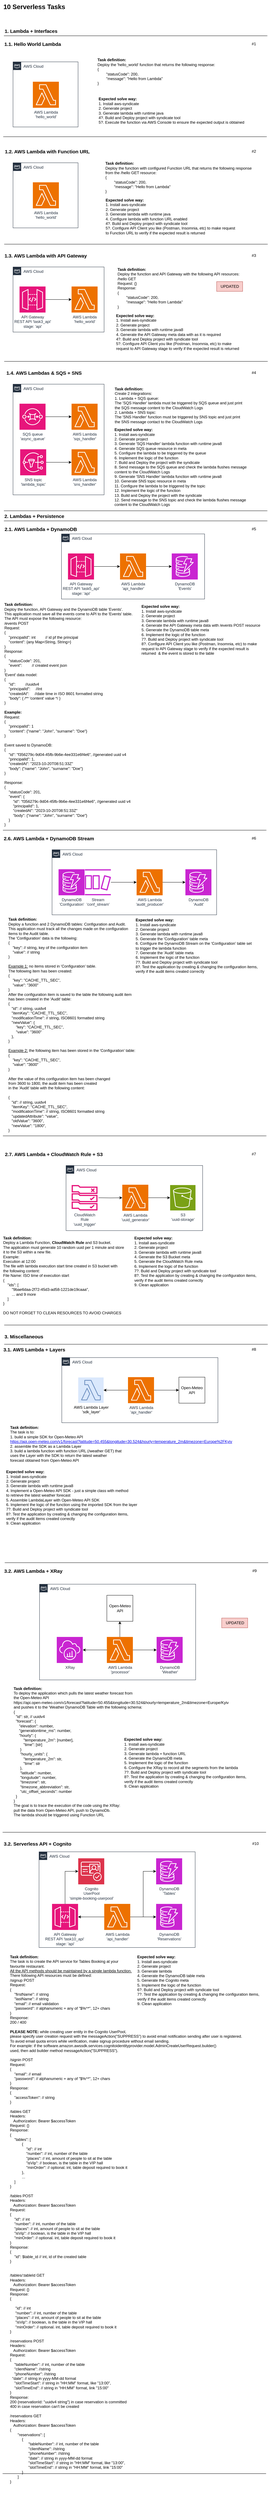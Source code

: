 <mxfile version="22.1.7" type="google">
  <diagram name="Page-1" id="tTgseWRDQWZs9vCkVC0T">
    <mxGraphModel grid="1" page="1" gridSize="10" guides="1" tooltips="1" connect="1" arrows="1" fold="1" pageScale="1" pageWidth="827" pageHeight="1169" math="0" shadow="0">
      <root>
        <mxCell id="0" />
        <mxCell id="1" parent="0" />
        <mxCell id="lQzBzTr9eIIfH-eJRsnF-1" value="&lt;font size=&quot;1&quot;&gt;&lt;b style=&quot;font-size: 20px;&quot;&gt;10 Serverless Tasks&lt;/b&gt;&lt;/font&gt;" style="text;html=1;align=center;verticalAlign=middle;resizable=0;points=[];autosize=1;strokeColor=none;fillColor=none;" vertex="1" parent="1">
          <mxGeometry width="210" height="40" as="geometry" />
        </mxCell>
        <mxCell id="lQzBzTr9eIIfH-eJRsnF-2" value="&lt;font&gt;&lt;b&gt;&lt;span style=&quot;font-size: 15px;&quot;&gt;1.1. Hello&amp;nbsp;World Lambda&lt;/span&gt;&lt;/b&gt;&lt;/font&gt;" style="text;html=1;align=center;verticalAlign=middle;resizable=0;points=[];autosize=1;strokeColor=none;fillColor=none;" vertex="1" parent="1">
          <mxGeometry y="120" width="200" height="30" as="geometry" />
        </mxCell>
        <mxCell id="lQzBzTr9eIIfH-eJRsnF-3" value="AWS Cloud" style="points=[[0,0],[0.25,0],[0.5,0],[0.75,0],[1,0],[1,0.25],[1,0.5],[1,0.75],[1,1],[0.75,1],[0.5,1],[0.25,1],[0,1],[0,0.75],[0,0.5],[0,0.25]];outlineConnect=0;gradientColor=none;html=1;whiteSpace=wrap;fontSize=12;fontStyle=0;container=1;pointerEvents=0;collapsible=0;recursiveResize=0;shape=mxgraph.aws4.group;grIcon=mxgraph.aws4.group_aws_cloud_alt;strokeColor=#232F3E;fillColor=none;verticalAlign=top;align=left;spacingLeft=30;fontColor=#232F3E;dashed=0;" vertex="1" parent="1">
          <mxGeometry x="40" y="190" width="200" height="200" as="geometry" />
        </mxCell>
        <mxCell id="lQzBzTr9eIIfH-eJRsnF-5" value="AWS Lambda&lt;br&gt;&#39;hello_world&#39;" style="sketch=0;points=[[0,0,0],[0.25,0,0],[0.5,0,0],[0.75,0,0],[1,0,0],[0,1,0],[0.25,1,0],[0.5,1,0],[0.75,1,0],[1,1,0],[0,0.25,0],[0,0.5,0],[0,0.75,0],[1,0.25,0],[1,0.5,0],[1,0.75,0]];outlineConnect=0;fontColor=#232F3E;fillColor=#ED7100;strokeColor=#ffffff;dashed=0;verticalLabelPosition=bottom;verticalAlign=top;align=center;html=1;fontSize=12;fontStyle=0;aspect=fixed;shape=mxgraph.aws4.resourceIcon;resIcon=mxgraph.aws4.lambda;" vertex="1" parent="lQzBzTr9eIIfH-eJRsnF-3">
          <mxGeometry x="61" y="61" width="80" height="80" as="geometry" />
        </mxCell>
        <mxCell id="lQzBzTr9eIIfH-eJRsnF-6" value="&lt;div style=&quot;text-align: left;&quot;&gt;&lt;b&gt;Task definition:&amp;nbsp;&lt;/b&gt;&lt;/div&gt;&lt;div style=&quot;text-align: left;&quot;&gt;Deploy the &#39;hello_world&#39; function that returns the following response:&lt;/div&gt;&lt;div style=&quot;text-align: left;&quot;&gt;{&lt;/div&gt;&lt;div style=&quot;text-align: left;&quot;&gt;&lt;span style=&quot;white-space: pre;&quot;&gt;&#x9;&quot;statusCode&quot;: 200,&lt;/span&gt;&lt;br&gt;&lt;/div&gt;&lt;div style=&quot;text-align: left;&quot;&gt;&lt;span style=&quot;white-space: pre;&quot;&gt;&#x9;&quot;message&quot;: &quot;Hello from Lambda&quot;&lt;/span&gt;&lt;br&gt;&lt;/div&gt;&lt;div style=&quot;text-align: left;&quot;&gt;}&amp;nbsp;&lt;/div&gt;" style="text;html=1;align=center;verticalAlign=middle;resizable=0;points=[];autosize=1;strokeColor=none;fillColor=none;" vertex="1" parent="1">
          <mxGeometry x="290" y="170" width="380" height="100" as="geometry" />
        </mxCell>
        <mxCell id="lQzBzTr9eIIfH-eJRsnF-8" value="&lt;div style=&quot;&quot;&gt;&lt;div style=&quot;text-align: left;&quot;&gt;&lt;b&gt;Expected solve way:&amp;nbsp;&lt;/b&gt;&lt;/div&gt;&lt;/div&gt;&lt;div style=&quot;text-align: left;&quot;&gt;1. Install aws-syndicate&lt;/div&gt;&lt;div style=&quot;text-align: left;&quot;&gt;2. Generate project&lt;/div&gt;&lt;div style=&quot;text-align: left;&quot;&gt;3. Generate lambda with runtime java&lt;/div&gt;&lt;div style=&quot;text-align: left;&quot;&gt;4?. Build and Deploy project with syndicate tool&lt;/div&gt;&lt;div style=&quot;text-align: left;&quot;&gt;5?. Execute the function via AWS Console to ensure the expected output is obtained &amp;nbsp;&lt;/div&gt;" style="text;html=1;align=center;verticalAlign=middle;resizable=0;points=[];autosize=1;strokeColor=none;fillColor=none;" vertex="1" parent="1">
          <mxGeometry x="290" y="290" width="480" height="100" as="geometry" />
        </mxCell>
        <mxCell id="lQzBzTr9eIIfH-eJRsnF-9" value="&lt;font&gt;&lt;b&gt;&lt;span style=&quot;font-size: 15px;&quot;&gt;1.2. AWS Lambda with Function URL&lt;/span&gt;&lt;/b&gt;&lt;/font&gt;" style="text;html=1;align=center;verticalAlign=middle;resizable=0;points=[];autosize=1;strokeColor=none;fillColor=none;" vertex="1" parent="1">
          <mxGeometry y="450" width="290" height="30" as="geometry" />
        </mxCell>
        <mxCell id="lQzBzTr9eIIfH-eJRsnF-22" value="AWS Cloud" style="points=[[0,0],[0.25,0],[0.5,0],[0.75,0],[1,0],[1,0.25],[1,0.5],[1,0.75],[1,1],[0.75,1],[0.5,1],[0.25,1],[0,1],[0,0.75],[0,0.5],[0,0.25]];outlineConnect=0;gradientColor=none;html=1;whiteSpace=wrap;fontSize=12;fontStyle=0;container=1;pointerEvents=0;collapsible=0;recursiveResize=0;shape=mxgraph.aws4.group;grIcon=mxgraph.aws4.group_aws_cloud_alt;strokeColor=#232F3E;fillColor=none;verticalAlign=top;align=left;spacingLeft=30;fontColor=#232F3E;dashed=0;" vertex="1" parent="1">
          <mxGeometry x="40" y="500" width="200" height="200" as="geometry" />
        </mxCell>
        <mxCell id="lQzBzTr9eIIfH-eJRsnF-23" value="AWS Lambda&lt;br&gt;&#39;hello_world&#39;" style="sketch=0;points=[[0,0,0],[0.25,0,0],[0.5,0,0],[0.75,0,0],[1,0,0],[0,1,0],[0.25,1,0],[0.5,1,0],[0.75,1,0],[1,1,0],[0,0.25,0],[0,0.5,0],[0,0.75,0],[1,0.25,0],[1,0.5,0],[1,0.75,0]];outlineConnect=0;fontColor=#232F3E;fillColor=#ED7100;strokeColor=#ffffff;dashed=0;verticalLabelPosition=bottom;verticalAlign=top;align=center;html=1;fontSize=12;fontStyle=0;aspect=fixed;shape=mxgraph.aws4.resourceIcon;resIcon=mxgraph.aws4.lambda;" vertex="1" parent="lQzBzTr9eIIfH-eJRsnF-22">
          <mxGeometry x="61" y="60" width="80" height="80" as="geometry" />
        </mxCell>
        <mxCell id="lQzBzTr9eIIfH-eJRsnF-24" value="&lt;div style=&quot;text-align: left;&quot;&gt;&lt;b&gt;Task definition:&amp;nbsp;&lt;/b&gt;&lt;/div&gt;&lt;div style=&quot;text-align: left;&quot;&gt;Deploy the function with configured Function URL that returns the following response&amp;nbsp;&lt;/div&gt;&lt;div style=&quot;text-align: left;&quot;&gt;from the /hello GET resource:&lt;/div&gt;&lt;div style=&quot;text-align: left;&quot;&gt;{&lt;/div&gt;&lt;div style=&quot;text-align: left;&quot;&gt;&lt;span style=&quot;white-space: pre;&quot;&gt;&#x9;&quot;statusCode&quot;: 200,&lt;/span&gt;&lt;br&gt;&lt;/div&gt;&lt;div style=&quot;text-align: left;&quot;&gt;&lt;span style=&quot;white-space: pre;&quot;&gt;&#x9;&quot;message&quot;: &quot;Hello from Lambda&quot;&lt;/span&gt;&lt;br&gt;&lt;/div&gt;&lt;div style=&quot;text-align: left;&quot;&gt;}&amp;nbsp;&lt;/div&gt;" style="text;html=1;align=center;verticalAlign=middle;resizable=0;points=[];autosize=1;strokeColor=none;fillColor=none;" vertex="1" parent="1">
          <mxGeometry x="310" y="490" width="480" height="110" as="geometry" />
        </mxCell>
        <mxCell id="lQzBzTr9eIIfH-eJRsnF-25" value="&lt;div style=&quot;&quot;&gt;&lt;div style=&quot;text-align: left;&quot;&gt;&lt;b&gt;Expected solve way:&amp;nbsp;&lt;/b&gt;&lt;/div&gt;&lt;/div&gt;&lt;div style=&quot;text-align: left;&quot;&gt;1. Install aws-syndicate&lt;/div&gt;&lt;div style=&quot;text-align: left;&quot;&gt;2. Generate project&lt;/div&gt;&lt;div style=&quot;text-align: left;&quot;&gt;3. Generate lambda with runtime java&lt;/div&gt;&lt;div style=&quot;text-align: left;&quot;&gt;4. Configure lambda with function URL enabled&lt;/div&gt;&lt;div style=&quot;text-align: left;&quot;&gt;4?. Build and Deploy project with syndicate tool&lt;/div&gt;&lt;div style=&quot;text-align: left;&quot;&gt;5?. Configure API Client you like (Postman, Insomnia, etc) to make request&amp;nbsp;&lt;/div&gt;&lt;div style=&quot;text-align: left;&quot;&gt;to Function URL to verify if the expected result is returned &amp;nbsp;&amp;nbsp;&lt;/div&gt;" style="text;html=1;align=center;verticalAlign=middle;resizable=0;points=[];autosize=1;strokeColor=none;fillColor=none;" vertex="1" parent="1">
          <mxGeometry x="310" y="600" width="430" height="130" as="geometry" />
        </mxCell>
        <mxCell id="lQzBzTr9eIIfH-eJRsnF-26" value="&lt;b&gt;&lt;font style=&quot;font-size: 15px;&quot;&gt;1. Lambda + Interfaces&lt;/font&gt;&lt;/b&gt;" style="text;html=1;align=center;verticalAlign=middle;resizable=0;points=[];autosize=1;strokeColor=none;fillColor=none;" vertex="1" parent="1">
          <mxGeometry y="80" width="190" height="30" as="geometry" />
        </mxCell>
        <mxCell id="lQzBzTr9eIIfH-eJRsnF-27" value="&lt;font&gt;&lt;b&gt;&lt;span style=&quot;font-size: 15px;&quot;&gt;1.3. AWS Lambda with API Gateway&lt;/span&gt;&lt;/b&gt;&lt;/font&gt;" style="text;html=1;align=center;verticalAlign=middle;resizable=0;points=[];autosize=1;strokeColor=none;fillColor=none;" vertex="1" parent="1">
          <mxGeometry y="770" width="280" height="30" as="geometry" />
        </mxCell>
        <mxCell id="lQzBzTr9eIIfH-eJRsnF-28" value="AWS Cloud" style="points=[[0,0],[0.25,0],[0.5,0],[0.75,0],[1,0],[1,0.25],[1,0.5],[1,0.75],[1,1],[0.75,1],[0.5,1],[0.25,1],[0,1],[0,0.75],[0,0.5],[0,0.25]];outlineConnect=0;gradientColor=none;html=1;whiteSpace=wrap;fontSize=12;fontStyle=0;container=1;pointerEvents=0;collapsible=0;recursiveResize=0;shape=mxgraph.aws4.group;grIcon=mxgraph.aws4.group_aws_cloud_alt;strokeColor=#232F3E;fillColor=none;verticalAlign=top;align=left;spacingLeft=30;fontColor=#232F3E;dashed=0;" vertex="1" parent="1">
          <mxGeometry x="40" y="820" width="280" height="200" as="geometry" />
        </mxCell>
        <mxCell id="lQzBzTr9eIIfH-eJRsnF-29" value="AWS Lambda&lt;br&gt;&#39;hello_world&#39;" style="sketch=0;points=[[0,0,0],[0.25,0,0],[0.5,0,0],[0.75,0,0],[1,0,0],[0,1,0],[0.25,1,0],[0.5,1,0],[0.75,1,0],[1,1,0],[0,0.25,0],[0,0.5,0],[0,0.75,0],[1,0.25,0],[1,0.5,0],[1,0.75,0]];outlineConnect=0;fontColor=#232F3E;fillColor=#ED7100;strokeColor=#ffffff;dashed=0;verticalLabelPosition=bottom;verticalAlign=top;align=center;html=1;fontSize=12;fontStyle=0;aspect=fixed;shape=mxgraph.aws4.resourceIcon;resIcon=mxgraph.aws4.lambda;" vertex="1" parent="lQzBzTr9eIIfH-eJRsnF-28">
          <mxGeometry x="180" y="60" width="80" height="80" as="geometry" />
        </mxCell>
        <mxCell id="lQzBzTr9eIIfH-eJRsnF-33" style="edgeStyle=orthogonalEdgeStyle;rounded=0;orthogonalLoop=1;jettySize=auto;html=1;" edge="1" parent="lQzBzTr9eIIfH-eJRsnF-28" source="lQzBzTr9eIIfH-eJRsnF-32" target="lQzBzTr9eIIfH-eJRsnF-29">
          <mxGeometry relative="1" as="geometry" />
        </mxCell>
        <mxCell id="lQzBzTr9eIIfH-eJRsnF-32" value="API Gateway&lt;br&gt;REST API &#39;task3_api&#39;&lt;br&gt;stage: &#39;api&#39;" style="sketch=0;points=[[0,0,0],[0.25,0,0],[0.5,0,0],[0.75,0,0],[1,0,0],[0,1,0],[0.25,1,0],[0.5,1,0],[0.75,1,0],[1,1,0],[0,0.25,0],[0,0.5,0],[0,0.75,0],[1,0.25,0],[1,0.5,0],[1,0.75,0]];outlineConnect=0;fontColor=#232F3E;fillColor=#E7157B;strokeColor=#ffffff;dashed=0;verticalLabelPosition=bottom;verticalAlign=top;align=center;html=1;fontSize=12;fontStyle=0;aspect=fixed;shape=mxgraph.aws4.resourceIcon;resIcon=mxgraph.aws4.api_gateway;" vertex="1" parent="lQzBzTr9eIIfH-eJRsnF-28">
          <mxGeometry x="20" y="60" width="80" height="80" as="geometry" />
        </mxCell>
        <mxCell id="lQzBzTr9eIIfH-eJRsnF-30" value="&lt;div style=&quot;text-align: left;&quot;&gt;&lt;b&gt;Task definition:&amp;nbsp;&lt;/b&gt;&lt;/div&gt;&lt;div style=&quot;text-align: left;&quot;&gt;Deploy the function and API Gateway with the following API resources:&amp;nbsp;&lt;/div&gt;&lt;div style=&quot;text-align: left;&quot;&gt;/hello GET&lt;/div&gt;&lt;div style=&quot;text-align: left;&quot;&gt;Request: {}&lt;/div&gt;&lt;div style=&quot;text-align: left;&quot;&gt;Response:&amp;nbsp;&lt;/div&gt;&lt;div style=&quot;text-align: left;&quot;&gt;{&lt;/div&gt;&lt;div style=&quot;text-align: left;&quot;&gt;&lt;span style=&quot;white-space: pre;&quot;&gt;&#x9;&quot;statusCode&quot;: 200,&lt;/span&gt;&lt;br&gt;&lt;/div&gt;&lt;div style=&quot;text-align: left;&quot;&gt;&lt;span style=&quot;white-space: pre;&quot;&gt;&#x9;&quot;message&quot;: &quot;Hello from Lambda&quot;&lt;/span&gt;&lt;br&gt;&lt;/div&gt;&lt;div style=&quot;text-align: left;&quot;&gt;}&amp;nbsp;&lt;/div&gt;" style="text;html=1;align=center;verticalAlign=middle;resizable=0;points=[];autosize=1;strokeColor=none;fillColor=none;" vertex="1" parent="1">
          <mxGeometry x="350" y="815" width="400" height="140" as="geometry" />
        </mxCell>
        <mxCell id="lQzBzTr9eIIfH-eJRsnF-31" value="&lt;div style=&quot;&quot;&gt;&lt;div style=&quot;&quot;&gt;&lt;b&gt;Expected solve way:&amp;nbsp;&lt;/b&gt;&lt;/div&gt;&lt;/div&gt;&lt;div style=&quot;&quot;&gt;1. Install aws-syndicate&lt;/div&gt;&lt;div style=&quot;&quot;&gt;2. Generate project&lt;/div&gt;&lt;div style=&quot;&quot;&gt;3. Generate lambda with runtime java8&lt;/div&gt;&lt;div style=&quot;&quot;&gt;4. Generate the API Gateway meta data with as it is required&lt;/div&gt;&lt;div style=&quot;&quot;&gt;4?. Build and Deploy project with syndicate tool&lt;/div&gt;&lt;div style=&quot;&quot;&gt;5?. Configure API Client you like (Postman, Insomnia, etc) to make&amp;nbsp;&lt;/div&gt;&lt;div style=&quot;&quot;&gt;request to API Gateway stage to verify if the expected result is returned &amp;nbsp;&amp;nbsp;&lt;/div&gt;" style="text;html=1;align=left;verticalAlign=middle;resizable=0;points=[];autosize=1;strokeColor=none;fillColor=none;" vertex="1" parent="1">
          <mxGeometry x="355" y="955" width="410" height="130" as="geometry" />
        </mxCell>
        <mxCell id="lQzBzTr9eIIfH-eJRsnF-42" value="&lt;font&gt;&lt;b&gt;&lt;span style=&quot;font-size: 15px;&quot;&gt;1.4. AWS Lambdas &amp;amp; SQS + SNS&lt;/span&gt;&lt;/b&gt;&lt;/font&gt;" style="text;html=1;align=center;verticalAlign=middle;resizable=0;points=[];autosize=1;strokeColor=none;fillColor=none;" vertex="1" parent="1">
          <mxGeometry x="5" y="1130" width="260" height="30" as="geometry" />
        </mxCell>
        <mxCell id="lQzBzTr9eIIfH-eJRsnF-43" value="AWS Cloud" style="points=[[0,0],[0.25,0],[0.5,0],[0.75,0],[1,0],[1,0.25],[1,0.5],[1,0.75],[1,1],[0.75,1],[0.5,1],[0.25,1],[0,1],[0,0.75],[0,0.5],[0,0.25]];outlineConnect=0;gradientColor=none;html=1;whiteSpace=wrap;fontSize=12;fontStyle=0;container=1;pointerEvents=0;collapsible=0;recursiveResize=0;shape=mxgraph.aws4.group;grIcon=mxgraph.aws4.group_aws_cloud_alt;strokeColor=#232F3E;fillColor=none;verticalAlign=top;align=left;spacingLeft=30;fontColor=#232F3E;dashed=0;" vertex="1" parent="1">
          <mxGeometry x="40" y="1180" width="280" height="340" as="geometry" />
        </mxCell>
        <mxCell id="lQzBzTr9eIIfH-eJRsnF-44" value="AWS Lambda&lt;br&gt;&#39;sqs_handler&#39;" style="sketch=0;points=[[0,0,0],[0.25,0,0],[0.5,0,0],[0.75,0,0],[1,0,0],[0,1,0],[0.25,1,0],[0.5,1,0],[0.75,1,0],[1,1,0],[0,0.25,0],[0,0.5,0],[0,0.75,0],[1,0.25,0],[1,0.5,0],[1,0.75,0]];outlineConnect=0;fontColor=#232F3E;fillColor=#ED7100;strokeColor=#ffffff;dashed=0;verticalLabelPosition=bottom;verticalAlign=top;align=center;html=1;fontSize=12;fontStyle=0;aspect=fixed;shape=mxgraph.aws4.resourceIcon;resIcon=mxgraph.aws4.lambda;" vertex="1" parent="lQzBzTr9eIIfH-eJRsnF-43">
          <mxGeometry x="180" y="60" width="80" height="80" as="geometry" />
        </mxCell>
        <mxCell id="lQzBzTr9eIIfH-eJRsnF-45" style="edgeStyle=orthogonalEdgeStyle;rounded=0;orthogonalLoop=1;jettySize=auto;html=1;exitX=1;exitY=0.5;exitDx=0;exitDy=0;exitPerimeter=0;" edge="1" parent="lQzBzTr9eIIfH-eJRsnF-43" source="lQzBzTr9eIIfH-eJRsnF-49" target="lQzBzTr9eIIfH-eJRsnF-44">
          <mxGeometry relative="1" as="geometry">
            <mxPoint x="100" y="100.0" as="sourcePoint" />
          </mxGeometry>
        </mxCell>
        <mxCell id="lQzBzTr9eIIfH-eJRsnF-49" value="SQS queue&lt;br&gt;&#39;async_queue&#39;" style="sketch=0;points=[[0,0,0],[0.25,0,0],[0.5,0,0],[0.75,0,0],[1,0,0],[0,1,0],[0.25,1,0],[0.5,1,0],[0.75,1,0],[1,1,0],[0,0.25,0],[0,0.5,0],[0,0.75,0],[1,0.25,0],[1,0.5,0],[1,0.75,0]];outlineConnect=0;fontColor=#232F3E;fillColor=#E7157B;strokeColor=#ffffff;dashed=0;verticalLabelPosition=bottom;verticalAlign=top;align=center;html=1;fontSize=12;fontStyle=0;aspect=fixed;shape=mxgraph.aws4.resourceIcon;resIcon=mxgraph.aws4.sqs;" vertex="1" parent="lQzBzTr9eIIfH-eJRsnF-43">
          <mxGeometry x="20" y="60" width="80" height="80" as="geometry" />
        </mxCell>
        <mxCell id="lQzBzTr9eIIfH-eJRsnF-50" value="SNS topic&lt;br&gt;&#39;lambda_topic&#39;" style="sketch=0;points=[[0,0,0],[0.25,0,0],[0.5,0,0],[0.75,0,0],[1,0,0],[0,1,0],[0.25,1,0],[0.5,1,0],[0.75,1,0],[1,1,0],[0,0.25,0],[0,0.5,0],[0,0.75,0],[1,0.25,0],[1,0.5,0],[1,0.75,0]];outlineConnect=0;fontColor=#232F3E;fillColor=#E7157B;strokeColor=#ffffff;dashed=0;verticalLabelPosition=bottom;verticalAlign=top;align=center;html=1;fontSize=12;fontStyle=0;aspect=fixed;shape=mxgraph.aws4.resourceIcon;resIcon=mxgraph.aws4.sns;" vertex="1" parent="lQzBzTr9eIIfH-eJRsnF-43">
          <mxGeometry x="22" y="200" width="80" height="80" as="geometry" />
        </mxCell>
        <mxCell id="lQzBzTr9eIIfH-eJRsnF-51" value="AWS Lambda&lt;br&gt;&#39;sns_handler&#39;" style="sketch=0;points=[[0,0,0],[0.25,0,0],[0.5,0,0],[0.75,0,0],[1,0,0],[0,1,0],[0.25,1,0],[0.5,1,0],[0.75,1,0],[1,1,0],[0,0.25,0],[0,0.5,0],[0,0.75,0],[1,0.25,0],[1,0.5,0],[1,0.75,0]];outlineConnect=0;fontColor=#232F3E;fillColor=#ED7100;strokeColor=#ffffff;dashed=0;verticalLabelPosition=bottom;verticalAlign=top;align=center;html=1;fontSize=12;fontStyle=0;aspect=fixed;shape=mxgraph.aws4.resourceIcon;resIcon=mxgraph.aws4.lambda;" vertex="1" parent="lQzBzTr9eIIfH-eJRsnF-43">
          <mxGeometry x="180" y="200" width="80" height="80" as="geometry" />
        </mxCell>
        <mxCell id="lQzBzTr9eIIfH-eJRsnF-52" style="edgeStyle=orthogonalEdgeStyle;rounded=0;orthogonalLoop=1;jettySize=auto;html=1;entryX=0;entryY=0.5;entryDx=0;entryDy=0;entryPerimeter=0;" edge="1" parent="lQzBzTr9eIIfH-eJRsnF-43" source="lQzBzTr9eIIfH-eJRsnF-50" target="lQzBzTr9eIIfH-eJRsnF-51">
          <mxGeometry relative="1" as="geometry" />
        </mxCell>
        <mxCell id="lQzBzTr9eIIfH-eJRsnF-47" value="&lt;div style=&quot;text-align: left;&quot;&gt;&lt;b&gt;Task definition:&amp;nbsp;&lt;/b&gt;&lt;/div&gt;&lt;div style=&quot;text-align: left;&quot;&gt;Create 2 integrations:&amp;nbsp;&lt;/div&gt;&lt;div style=&quot;text-align: left;&quot;&gt;1. Lambda + SQS queue:&amp;nbsp;&lt;/div&gt;&lt;div style=&quot;text-align: left;&quot;&gt;The &#39;SQS Handler&#39; lambda must be triggered by SQS queue and just print&amp;nbsp;&lt;/div&gt;&lt;div style=&quot;text-align: left;&quot;&gt;the SQS message content to the CloudWatch Logs&lt;/div&gt;&lt;div style=&quot;text-align: left;&quot;&gt;2. Lambda + SNS topic:&lt;br&gt;&lt;/div&gt;&lt;div style=&quot;text-align: left;&quot;&gt;The &#39;SNS Handler&#39; function must be triggered by SNS topic and just print&amp;nbsp;&lt;/div&gt;&lt;div style=&quot;text-align: left;&quot;&gt;the SNS message contact to the CloudWatch Logs&lt;/div&gt;" style="text;html=1;align=center;verticalAlign=middle;resizable=0;points=[];autosize=1;strokeColor=none;fillColor=none;" vertex="1" parent="1">
          <mxGeometry x="340" y="1180" width="420" height="130" as="geometry" />
        </mxCell>
        <mxCell id="lQzBzTr9eIIfH-eJRsnF-48" value="&lt;div style=&quot;&quot;&gt;&lt;div style=&quot;&quot;&gt;&lt;b&gt;Expected solve way:&amp;nbsp;&lt;/b&gt;&lt;/div&gt;&lt;/div&gt;&lt;div style=&quot;&quot;&gt;1. Install aws-syndicate&lt;/div&gt;&lt;div style=&quot;&quot;&gt;2. Generate project&lt;/div&gt;&lt;div style=&quot;&quot;&gt;3. Generate &#39;SQS Handler&#39; lambda function with runtime java8&lt;/div&gt;&lt;div style=&quot;&quot;&gt;4. Generate SQS queue resource in meta&lt;/div&gt;&lt;div style=&quot;&quot;&gt;5. Configure the lambda to be triggered by the queue&lt;/div&gt;&lt;div style=&quot;&quot;&gt;&lt;div style=&quot;border-color: var(--border-color);&quot;&gt;6. Implement the logic of the function&lt;/div&gt;&lt;/div&gt;&lt;div style=&quot;&quot;&gt;7. Build and Deploy the project with the syndicate&lt;/div&gt;&lt;div style=&quot;&quot;&gt;8. Send message to the SQS queue and check the lambda flushes message&lt;/div&gt;&lt;div style=&quot;&quot;&gt;content to the CloudWatch Logs &amp;nbsp;&lt;/div&gt;&lt;div style=&quot;&quot;&gt;&lt;div style=&quot;border-color: var(--border-color);&quot;&gt;9. Generate &#39;SNS Handler&#39; lambda function with runtime java8&lt;/div&gt;&lt;div style=&quot;border-color: var(--border-color);&quot;&gt;10. Generate&amp;nbsp;SNS&amp;nbsp;topic resource in meta&lt;/div&gt;&lt;div style=&quot;border-color: var(--border-color);&quot;&gt;11. Configure the lambda to be triggered by the topic&lt;/div&gt;&lt;div style=&quot;border-color: var(--border-color);&quot;&gt;12. Implement the logic of the function&lt;/div&gt;&lt;div style=&quot;border-color: var(--border-color);&quot;&gt;13. Build and Deploy the project with the syndicate&lt;/div&gt;&lt;div style=&quot;border-color: var(--border-color);&quot;&gt;12. Send message to the&amp;nbsp;SNS&amp;nbsp;topic and check the lambda flushes message&lt;/div&gt;&lt;div style=&quot;border-color: var(--border-color);&quot;&gt;content to the CloudWatch Logs&lt;/div&gt;&lt;/div&gt;" style="text;html=1;align=left;verticalAlign=middle;resizable=0;points=[];autosize=1;strokeColor=none;fillColor=none;" vertex="1" parent="1">
          <mxGeometry x="350" y="1310" width="430" height="250" as="geometry" />
        </mxCell>
        <mxCell id="lQzBzTr9eIIfH-eJRsnF-53" value="&lt;b&gt;&lt;font style=&quot;font-size: 15px;&quot;&gt;2. Lambdas + Persistence&lt;/font&gt;&lt;/b&gt;" style="text;html=1;align=center;verticalAlign=middle;resizable=0;points=[];autosize=1;strokeColor=none;fillColor=none;" vertex="1" parent="1">
          <mxGeometry y="1570" width="210" height="30" as="geometry" />
        </mxCell>
        <mxCell id="lQzBzTr9eIIfH-eJRsnF-58" value="AWS Cloud" style="points=[[0,0],[0.25,0],[0.5,0],[0.75,0],[1,0],[1,0.25],[1,0.5],[1,0.75],[1,1],[0.75,1],[0.5,1],[0.25,1],[0,1],[0,0.75],[0,0.5],[0,0.25]];outlineConnect=0;gradientColor=none;html=1;whiteSpace=wrap;fontSize=12;fontStyle=0;container=1;pointerEvents=0;collapsible=0;recursiveResize=0;shape=mxgraph.aws4.group;grIcon=mxgraph.aws4.group_aws_cloud_alt;strokeColor=#232F3E;fillColor=none;verticalAlign=top;align=left;spacingLeft=30;fontColor=#232F3E;dashed=0;" vertex="1" parent="1">
          <mxGeometry x="189" y="1640" width="440" height="200" as="geometry" />
        </mxCell>
        <mxCell id="lQzBzTr9eIIfH-eJRsnF-65" style="edgeStyle=orthogonalEdgeStyle;rounded=0;orthogonalLoop=1;jettySize=auto;html=1;" edge="1" parent="lQzBzTr9eIIfH-eJRsnF-58" source="lQzBzTr9eIIfH-eJRsnF-59" target="lQzBzTr9eIIfH-eJRsnF-64">
          <mxGeometry relative="1" as="geometry" />
        </mxCell>
        <mxCell id="lQzBzTr9eIIfH-eJRsnF-59" value="AWS Lambda&lt;br&gt;&#39;api_handler&#39;" style="sketch=0;points=[[0,0,0],[0.25,0,0],[0.5,0,0],[0.75,0,0],[1,0,0],[0,1,0],[0.25,1,0],[0.5,1,0],[0.75,1,0],[1,1,0],[0,0.25,0],[0,0.5,0],[0,0.75,0],[1,0.25,0],[1,0.5,0],[1,0.75,0]];outlineConnect=0;fontColor=#232F3E;fillColor=#ED7100;strokeColor=#ffffff;dashed=0;verticalLabelPosition=bottom;verticalAlign=top;align=center;html=1;fontSize=12;fontStyle=0;aspect=fixed;shape=mxgraph.aws4.resourceIcon;resIcon=mxgraph.aws4.lambda;" vertex="1" parent="lQzBzTr9eIIfH-eJRsnF-58">
          <mxGeometry x="180" y="60" width="80" height="80" as="geometry" />
        </mxCell>
        <mxCell id="lQzBzTr9eIIfH-eJRsnF-60" style="edgeStyle=orthogonalEdgeStyle;rounded=0;orthogonalLoop=1;jettySize=auto;html=1;" edge="1" parent="lQzBzTr9eIIfH-eJRsnF-58" source="lQzBzTr9eIIfH-eJRsnF-61" target="lQzBzTr9eIIfH-eJRsnF-59">
          <mxGeometry relative="1" as="geometry" />
        </mxCell>
        <mxCell id="lQzBzTr9eIIfH-eJRsnF-61" value="API Gateway&lt;br&gt;REST API &#39;task5_api&#39;&lt;br&gt;stage: &#39;api&#39;" style="sketch=0;points=[[0,0,0],[0.25,0,0],[0.5,0,0],[0.75,0,0],[1,0,0],[0,1,0],[0.25,1,0],[0.5,1,0],[0.75,1,0],[1,1,0],[0,0.25,0],[0,0.5,0],[0,0.75,0],[1,0.25,0],[1,0.5,0],[1,0.75,0]];outlineConnect=0;fontColor=#232F3E;fillColor=#E7157B;strokeColor=#ffffff;dashed=0;verticalLabelPosition=bottom;verticalAlign=top;align=center;html=1;fontSize=12;fontStyle=0;aspect=fixed;shape=mxgraph.aws4.resourceIcon;resIcon=mxgraph.aws4.api_gateway;" vertex="1" parent="lQzBzTr9eIIfH-eJRsnF-58">
          <mxGeometry x="20" y="60" width="80" height="80" as="geometry" />
        </mxCell>
        <mxCell id="lQzBzTr9eIIfH-eJRsnF-64" value="DynamoDB&lt;br&gt;&#39;Events&#39;" style="sketch=0;points=[[0,0,0],[0.25,0,0],[0.5,0,0],[0.75,0,0],[1,0,0],[0,1,0],[0.25,1,0],[0.5,1,0],[0.75,1,0],[1,1,0],[0,0.25,0],[0,0.5,0],[0,0.75,0],[1,0.25,0],[1,0.5,0],[1,0.75,0]];outlineConnect=0;fontColor=#232F3E;fillColor=#C925D1;strokeColor=#ffffff;dashed=0;verticalLabelPosition=bottom;verticalAlign=top;align=center;html=1;fontSize=12;fontStyle=0;aspect=fixed;shape=mxgraph.aws4.resourceIcon;resIcon=mxgraph.aws4.dynamodb;" vertex="1" parent="lQzBzTr9eIIfH-eJRsnF-58">
          <mxGeometry x="339" y="60" width="80" height="80" as="geometry" />
        </mxCell>
        <mxCell id="lQzBzTr9eIIfH-eJRsnF-62" value="&lt;div style=&quot;text-align: left;&quot;&gt;&lt;b&gt;Task definition:&amp;nbsp;&lt;/b&gt;&lt;/div&gt;&lt;div style=&quot;text-align: left;&quot;&gt;Deploy the function, API Gateway and the DynamoDB table &#39;Events&#39;.&lt;/div&gt;&lt;div style=&quot;text-align: left;&quot;&gt;This application must save all the events come to API to the &#39;Events&#39; table.&lt;/div&gt;&lt;div style=&quot;text-align: left;&quot;&gt;The API must expose the following resource:&amp;nbsp;&lt;/div&gt;&lt;div style=&quot;text-align: left;&quot;&gt;/events POST&lt;/div&gt;&lt;div style=&quot;text-align: left;&quot;&gt;Request:&amp;nbsp;&lt;/div&gt;&lt;div style=&quot;text-align: left;&quot;&gt;{&lt;/div&gt;&lt;div style=&quot;text-align: left;&quot;&gt;&lt;div style=&quot;border-color: var(--border-color);&quot;&gt;&lt;span style=&quot;border-color: var(--border-color);&quot;&gt;&lt;span style=&quot;&quot;&gt;&amp;nbsp;&amp;nbsp;&amp;nbsp;&amp;nbsp;&lt;/span&gt;&quot;principalId&quot;: int &lt;span style=&quot;&quot;&gt;&lt;span style=&quot;&quot;&gt;&amp;nbsp;&amp;nbsp;&amp;nbsp;&amp;nbsp;&lt;/span&gt;&lt;span style=&quot;&quot;&gt;&lt;span style=&quot;&quot;&gt;&amp;nbsp;&amp;nbsp;&amp;nbsp;&amp;nbsp;&lt;/span&gt;&lt;/span&gt;&lt;/span&gt;// id pf the principal&lt;/span&gt;&lt;/div&gt;&lt;div style=&quot;border-color: var(--border-color);&quot;&gt;&lt;span style=&quot;border-color: var(--border-color);&quot;&gt;&amp;nbsp; &amp;nbsp; &quot;content&quot;: {any Map&amp;lt;String, String&amp;gt;}&amp;nbsp;&lt;/span&gt;&lt;/div&gt;&lt;/div&gt;&lt;div style=&quot;text-align: left;&quot;&gt;}&lt;/div&gt;&lt;div style=&quot;text-align: left;&quot;&gt;Response:&amp;nbsp;&lt;/div&gt;&lt;div style=&quot;text-align: left;&quot;&gt;{&lt;/div&gt;&lt;div style=&quot;text-align: left;&quot;&gt;&lt;span style=&quot;&quot;&gt;&lt;span style=&quot;&quot;&gt;&amp;nbsp;&amp;nbsp;&amp;nbsp;&amp;nbsp;&lt;/span&gt;&quot;statusCode&quot;: 201,&lt;/span&gt;&lt;br&gt;&lt;/div&gt;&lt;div style=&quot;text-align: left;&quot;&gt;&lt;span style=&quot;&quot;&gt;&lt;span style=&quot;&quot;&gt;&amp;nbsp;&amp;nbsp;&amp;nbsp;&amp;nbsp;&quot;event&quot;: &lt;span style=&quot;&quot;&gt;&lt;span style=&quot;&quot;&gt;&amp;nbsp;&amp;nbsp;&amp;nbsp;&amp;nbsp;&lt;/span&gt;&lt;span style=&quot;&quot;&gt;&lt;span style=&quot;&quot;&gt;&amp;nbsp;&amp;nbsp;&amp;nbsp;&amp;nbsp;&lt;/span&gt;// &lt;/span&gt;&lt;/span&gt;created event json&lt;/span&gt;&lt;/span&gt;&lt;br&gt;&lt;/div&gt;&lt;div style=&quot;text-align: left;&quot;&gt;}&amp;nbsp;&lt;/div&gt;&lt;div style=&quot;text-align: left;&quot;&gt;&#39;Event&#39; data model:&amp;nbsp;&lt;/div&gt;&lt;div style=&quot;text-align: left;&quot;&gt;&lt;div style=&quot;border-color: var(--border-color);&quot;&gt;{&lt;/div&gt;&lt;div style=&quot;border-color: var(--border-color);&quot;&gt;&amp;nbsp; &amp;nbsp; &quot;id&quot;: &lt;span style=&quot;&quot;&gt;&lt;span style=&quot;&quot;&gt;&amp;nbsp;&amp;nbsp;&amp;nbsp;&amp;nbsp;&lt;/span&gt;&lt;span style=&quot;&quot;&gt;&lt;span style=&quot;&quot;&gt;&amp;nbsp;&amp;nbsp;&amp;nbsp;&amp;nbsp;&lt;/span&gt;&lt;/span&gt;&lt;/span&gt;//uuidv4&lt;br style=&quot;border-color: var(--border-color);&quot;&gt;&lt;/div&gt;&lt;div style=&quot;border-color: var(--border-color);&quot;&gt;&lt;span style=&quot;border-color: var(--border-color);&quot;&gt;&lt;span style=&quot;border-color: var(--border-color);&quot;&gt;&amp;nbsp;&amp;nbsp;&amp;nbsp;&amp;nbsp;&quot;principalId&quot;: &lt;span style=&quot;&quot;&gt;&lt;span style=&quot;&quot;&gt;&amp;nbsp;&amp;nbsp;&amp;nbsp;&amp;nbsp;&lt;/span&gt;&lt;/span&gt;//int&lt;/span&gt;&lt;/span&gt;&lt;br style=&quot;border-color: var(--border-color);&quot;&gt;&lt;/div&gt;&lt;div style=&quot;border-color: var(--border-color);&quot;&gt;&lt;span style=&quot;border-color: var(--border-color);&quot;&gt;&lt;span style=&quot;border-color: var(--border-color);&quot;&gt;&amp;nbsp; &amp;nbsp; &quot;createdAt&quot;: &lt;span style=&quot;&quot;&gt;&lt;span style=&quot;&quot;&gt;&amp;nbsp;&amp;nbsp;&amp;nbsp;&amp;nbsp;&lt;/span&gt;&lt;/span&gt;//date time in ISO 8601 formatted string&lt;/span&gt;&lt;/span&gt;&lt;/div&gt;&lt;div style=&quot;border-color: var(--border-color);&quot;&gt;&lt;span style=&quot;border-color: var(--border-color);&quot;&gt;&lt;span style=&quot;border-color: var(--border-color);&quot;&gt;&amp;nbsp; &amp;nbsp; &quot;body&quot;: { /** &#39;content&#39; value */ }&lt;/span&gt;&lt;/span&gt;&lt;/div&gt;&lt;div style=&quot;border-color: var(--border-color);&quot;&gt;}&lt;/div&gt;&lt;div style=&quot;border-color: var(--border-color);&quot;&gt;&lt;br&gt;&lt;/div&gt;&lt;div style=&quot;border-color: var(--border-color);&quot;&gt;&lt;b&gt;Example:&lt;/b&gt;&lt;/div&gt;&lt;div style=&quot;border-color: var(--border-color);&quot;&gt;Request:&lt;/div&gt;&lt;div style=&quot;border-color: var(--border-color);&quot;&gt;&lt;div style=&quot;border-color: var(--border-color);&quot;&gt;{&lt;/div&gt;&lt;div style=&quot;border-color: var(--border-color);&quot;&gt;&lt;div style=&quot;border-color: var(--border-color);&quot;&gt;&amp;nbsp; &amp;nbsp; &quot;principalId&quot;: 1&lt;span style=&quot;border-color: var(--border-color);&quot;&gt;&amp;nbsp;&amp;nbsp;&amp;nbsp;&amp;nbsp;&lt;/span&gt;&lt;span style=&quot;border-color: var(--border-color);&quot;&gt;&lt;/span&gt;&lt;/div&gt;&lt;div style=&quot;border-color: var(--border-color);&quot;&gt;&lt;span style=&quot;border-color: var(--border-color);&quot;&gt;&amp;nbsp; &amp;nbsp; &quot;content&quot;: {&quot;name&quot;: &quot;John&quot;, &quot;surname&quot;: &quot;Doe&quot;}&amp;nbsp;&lt;/span&gt;&lt;/div&gt;&lt;/div&gt;&lt;div style=&quot;border-color: var(--border-color);&quot;&gt;}&lt;/div&gt;&lt;div style=&quot;border-color: var(--border-color);&quot;&gt;&lt;br&gt;&lt;/div&gt;&lt;div style=&quot;border-color: var(--border-color);&quot;&gt;Event saved to DynamoDB:&lt;/div&gt;&lt;div style=&quot;border-color: var(--border-color);&quot;&gt;{&lt;/div&gt;&lt;div style=&quot;border-color: var(--border-color);&quot;&gt;&amp;nbsp; &amp;nbsp; &quot;id&quot;: &quot;f356279c-9d04-45fb-9b6e-4ee331e6f4e6&quot;, //generated uuid v4&lt;/div&gt;&lt;div style=&quot;border-color: var(--border-color);&quot;&gt;&amp;nbsp; &amp;nbsp; &quot;principalId&quot;: 1,&lt;/div&gt;&lt;div style=&quot;border-color: var(--border-color);&quot;&gt;&amp;nbsp; &amp;nbsp; &quot;createdAt&quot;: &quot;2023-10-20T08:51:33Z&quot;&lt;/div&gt;&lt;div style=&quot;border-color: var(--border-color);&quot;&gt;&amp;nbsp; &amp;nbsp; &quot;body&quot;:&amp;nbsp;{&quot;name&quot;: &quot;John&quot;, &quot;surname&quot;: &quot;Doe&quot;}&amp;nbsp;&lt;/div&gt;&lt;div style=&quot;border-color: var(--border-color);&quot;&gt;}&amp;nbsp;&lt;/div&gt;&lt;div style=&quot;border-color: var(--border-color);&quot;&gt;&lt;br&gt;&lt;/div&gt;&lt;div style=&quot;border-color: var(--border-color);&quot;&gt;Response:&amp;nbsp;&lt;/div&gt;&lt;div style=&quot;border-color: var(--border-color);&quot;&gt;&lt;div style=&quot;border-color: var(--border-color);&quot;&gt;{&lt;/div&gt;&lt;div style=&quot;border-color: var(--border-color);&quot;&gt;&amp;nbsp; &amp;nbsp; &quot;statusCode&quot;: 201,&lt;/div&gt;&lt;div style=&quot;border-color: var(--border-color);&quot;&gt;&amp;nbsp; &amp;nbsp; &quot;event&quot;: {&lt;/div&gt;&lt;div style=&quot;border-color: var(--border-color);&quot;&gt;&amp;nbsp; &amp;nbsp; &amp;nbsp; &amp;nbsp; &quot;id&quot;: &quot;f356279c-9d04-45fb-9b6e-4ee331e6f4e6&quot;, //generated uuid v4&lt;/div&gt;&lt;div style=&quot;border-color: var(--border-color);&quot;&gt;&amp;nbsp; &amp;nbsp; &amp;nbsp; &amp;nbsp; &quot;principalId&quot;: 1,&lt;/div&gt;&lt;div style=&quot;border-color: var(--border-color);&quot;&gt;&amp;nbsp; &amp;nbsp; &amp;nbsp; &amp;nbsp; &quot;createdAt&quot;: &quot;2023-10-20T08:51:33Z&quot;&lt;/div&gt;&lt;div style=&quot;border-color: var(--border-color);&quot;&gt;&amp;nbsp; &amp;nbsp; &amp;nbsp; &amp;nbsp; &quot;body&quot;:&amp;nbsp;{&quot;name&quot;: &quot;John&quot;, &quot;surname&quot;: &quot;Doe&quot;}&amp;nbsp;&lt;/div&gt;&lt;div style=&quot;border-color: var(--border-color);&quot;&gt;&amp;nbsp; &amp;nbsp; } &amp;nbsp;&lt;/div&gt;&lt;div style=&quot;border-color: var(--border-color);&quot;&gt;}&lt;/div&gt;&lt;/div&gt;&lt;/div&gt;&lt;/div&gt;" style="text;html=1;align=center;verticalAlign=middle;resizable=0;points=[];autosize=1;strokeColor=none;fillColor=none;" vertex="1" parent="1">
          <mxGeometry y="1850" width="420" height="690" as="geometry" />
        </mxCell>
        <mxCell id="lQzBzTr9eIIfH-eJRsnF-63" value="&lt;div style=&quot;&quot;&gt;&lt;div style=&quot;&quot;&gt;&lt;b&gt;Expected solve way:&amp;nbsp;&lt;/b&gt;&lt;/div&gt;&lt;/div&gt;&lt;div style=&quot;&quot;&gt;1. Install aws-syndicate&lt;/div&gt;&lt;div style=&quot;&quot;&gt;2. Generate project&lt;/div&gt;&lt;div style=&quot;&quot;&gt;3. Generate lambda with runtime java8&lt;/div&gt;&lt;div style=&quot;&quot;&gt;4. Generate the API Gateway meta data with /events POST resource&lt;/div&gt;&lt;div style=&quot;&quot;&gt;5. Generate the DynamoDB table meta&lt;/div&gt;&lt;div style=&quot;&quot;&gt;6. Implement the logic of the function&lt;/div&gt;&lt;div style=&quot;&quot;&gt;7?. Build and Deploy project with syndicate tool&lt;/div&gt;&lt;div style=&quot;&quot;&gt;8?. Configure API Client you like (Postman, Insomnia, etc) to make&amp;nbsp;&lt;/div&gt;&lt;div style=&quot;&quot;&gt;request to API Gateway stage to verify if the expected result is&amp;nbsp;&lt;/div&gt;&lt;div style=&quot;&quot;&gt;returned &amp;nbsp;&amp;amp; the event is stored to the table &amp;nbsp;&amp;nbsp;&lt;/div&gt;" style="text;html=1;align=left;verticalAlign=middle;resizable=0;points=[];autosize=1;strokeColor=none;fillColor=none;" vertex="1" parent="1">
          <mxGeometry x="433" y="1850" width="390" height="170" as="geometry" />
        </mxCell>
        <mxCell id="lQzBzTr9eIIfH-eJRsnF-66" value="&lt;font&gt;&lt;b&gt;&lt;span style=&quot;font-size: 15px;&quot;&gt;2.1. AWS Lambda + DynamoDB&lt;/span&gt;&lt;/b&gt;&lt;/font&gt;" style="text;html=1;align=center;verticalAlign=middle;resizable=0;points=[];autosize=1;strokeColor=none;fillColor=none;" vertex="1" parent="1">
          <mxGeometry y="1610" width="250" height="30" as="geometry" />
        </mxCell>
        <mxCell id="lQzBzTr9eIIfH-eJRsnF-67" value="&lt;font&gt;&lt;b&gt;&lt;span style=&quot;font-size: 15px;&quot;&gt;2.6. AWS Lambda + DynamoDB Stream&lt;/span&gt;&lt;/b&gt;&lt;/font&gt;" style="text;html=1;align=center;verticalAlign=middle;resizable=0;points=[];autosize=1;strokeColor=none;fillColor=none;" vertex="1" parent="1">
          <mxGeometry y="2560" width="300" height="30" as="geometry" />
        </mxCell>
        <mxCell id="lQzBzTr9eIIfH-eJRsnF-74" value="AWS Cloud" style="points=[[0,0],[0.25,0],[0.5,0],[0.75,0],[1,0],[1,0.25],[1,0.5],[1,0.75],[1,1],[0.75,1],[0.5,1],[0.25,1],[0,1],[0,0.75],[0,0.5],[0,0.25]];outlineConnect=0;gradientColor=none;html=1;whiteSpace=wrap;fontSize=12;fontStyle=0;container=1;pointerEvents=0;collapsible=0;recursiveResize=0;shape=mxgraph.aws4.group;grIcon=mxgraph.aws4.group_aws_cloud_alt;strokeColor=#232F3E;fillColor=none;verticalAlign=top;align=left;spacingLeft=30;fontColor=#232F3E;dashed=0;" vertex="1" parent="1">
          <mxGeometry x="160" y="2610" width="506" height="200" as="geometry" />
        </mxCell>
        <mxCell id="lQzBzTr9eIIfH-eJRsnF-76" value="AWS Lambda&lt;br&gt;&#39;audit_producer&#39;" style="sketch=0;points=[[0,0,0],[0.25,0,0],[0.5,0,0],[0.75,0,0],[1,0,0],[0,1,0],[0.25,1,0],[0.5,1,0],[0.75,1,0],[1,1,0],[0,0.25,0],[0,0.5,0],[0,0.75,0],[1,0.25,0],[1,0.5,0],[1,0.75,0]];outlineConnect=0;fontColor=#232F3E;fillColor=#ED7100;strokeColor=#ffffff;dashed=0;verticalLabelPosition=bottom;verticalAlign=top;align=center;html=1;fontSize=12;fontStyle=0;aspect=fixed;shape=mxgraph.aws4.resourceIcon;resIcon=mxgraph.aws4.lambda;" vertex="1" parent="lQzBzTr9eIIfH-eJRsnF-74">
          <mxGeometry x="260" y="60" width="80" height="80" as="geometry" />
        </mxCell>
        <mxCell id="lQzBzTr9eIIfH-eJRsnF-79" value="DynamoDB&lt;br&gt;&#39;Configuration&#39;" style="sketch=0;points=[[0,0,0],[0.25,0,0],[0.5,0,0],[0.75,0,0],[1,0,0],[0,1,0],[0.25,1,0],[0.5,1,0],[0.75,1,0],[1,1,0],[0,0.25,0],[0,0.5,0],[0,0.75,0],[1,0.25,0],[1,0.5,0],[1,0.75,0]];outlineConnect=0;fontColor=#232F3E;fillColor=#C925D1;strokeColor=#ffffff;dashed=0;verticalLabelPosition=bottom;verticalAlign=top;align=center;html=1;fontSize=12;fontStyle=0;aspect=fixed;shape=mxgraph.aws4.resourceIcon;resIcon=mxgraph.aws4.dynamodb;" vertex="1" parent="lQzBzTr9eIIfH-eJRsnF-74">
          <mxGeometry x="20" y="60" width="80" height="80" as="geometry" />
        </mxCell>
        <mxCell id="lQzBzTr9eIIfH-eJRsnF-81" value="Stream&lt;br&gt;&#39;conf_stream&#39;" style="sketch=0;outlineConnect=0;fontColor=#232F3E;gradientColor=none;fillColor=#C925D1;strokeColor=none;dashed=0;verticalLabelPosition=bottom;verticalAlign=top;align=center;html=1;fontSize=12;fontStyle=0;aspect=fixed;pointerEvents=1;shape=mxgraph.aws4.dynamodb_stream;" vertex="1" parent="lQzBzTr9eIIfH-eJRsnF-74">
          <mxGeometry x="101" y="60" width="80" height="80" as="geometry" />
        </mxCell>
        <mxCell id="lQzBzTr9eIIfH-eJRsnF-82" style="edgeStyle=orthogonalEdgeStyle;rounded=0;orthogonalLoop=1;jettySize=auto;html=1;entryX=0;entryY=0.5;entryDx=0;entryDy=0;entryPerimeter=0;" edge="1" parent="lQzBzTr9eIIfH-eJRsnF-74" source="lQzBzTr9eIIfH-eJRsnF-81" target="lQzBzTr9eIIfH-eJRsnF-76">
          <mxGeometry relative="1" as="geometry" />
        </mxCell>
        <mxCell id="lQzBzTr9eIIfH-eJRsnF-83" value="DynamoDB&lt;br&gt;&#39;Audit&#39;" style="sketch=0;points=[[0,0,0],[0.25,0,0],[0.5,0,0],[0.75,0,0],[1,0,0],[0,1,0],[0.25,1,0],[0.5,1,0],[0.75,1,0],[1,1,0],[0,0.25,0],[0,0.5,0],[0,0.75,0],[1,0.25,0],[1,0.5,0],[1,0.75,0]];outlineConnect=0;fontColor=#232F3E;fillColor=#C925D1;strokeColor=#ffffff;dashed=0;verticalLabelPosition=bottom;verticalAlign=top;align=center;html=1;fontSize=12;fontStyle=0;aspect=fixed;shape=mxgraph.aws4.resourceIcon;resIcon=mxgraph.aws4.dynamodb;" vertex="1" parent="lQzBzTr9eIIfH-eJRsnF-74">
          <mxGeometry x="410" y="60" width="80" height="80" as="geometry" />
        </mxCell>
        <mxCell id="lQzBzTr9eIIfH-eJRsnF-84" style="edgeStyle=orthogonalEdgeStyle;rounded=0;orthogonalLoop=1;jettySize=auto;html=1;entryX=0;entryY=0.5;entryDx=0;entryDy=0;entryPerimeter=0;" edge="1" parent="lQzBzTr9eIIfH-eJRsnF-74" source="lQzBzTr9eIIfH-eJRsnF-76" target="lQzBzTr9eIIfH-eJRsnF-83">
          <mxGeometry relative="1" as="geometry" />
        </mxCell>
        <mxCell id="lQzBzTr9eIIfH-eJRsnF-80" value="&lt;div style=&quot;&quot;&gt;&lt;div style=&quot;&quot;&gt;&lt;b&gt;Expected solve way:&amp;nbsp;&lt;/b&gt;&lt;/div&gt;&lt;/div&gt;&lt;div style=&quot;&quot;&gt;1. Install aws-syndicate&lt;/div&gt;&lt;div style=&quot;&quot;&gt;2. Generate project&lt;/div&gt;&lt;div style=&quot;&quot;&gt;3. Generate lambda with runtime java8&lt;/div&gt;&lt;div style=&quot;&quot;&gt;5. Generate the &#39;Configuration&#39; table meta&lt;/div&gt;&lt;div style=&quot;&quot;&gt;6. Configure the DynamoDB Stream on the &#39;Configuration&#39; table set&amp;nbsp;&lt;/div&gt;&lt;div style=&quot;&quot;&gt;to trigger the lambda function&lt;/div&gt;7. Generate the &#39;Audit&#39; table meta&lt;div style=&quot;&quot;&gt;6. Implement the logic of the function&lt;/div&gt;&lt;div style=&quot;&quot;&gt;7?. Build and Deploy project with syndicate tool&lt;/div&gt;&lt;div style=&quot;&quot;&gt;8?. Test the application by creating &amp;amp; changing the configuration items,&amp;nbsp;&lt;/div&gt;&lt;div style=&quot;&quot;&gt;verify if the audit items created correctly &amp;nbsp;&lt;/div&gt;" style="text;html=1;align=left;verticalAlign=middle;resizable=0;points=[];autosize=1;strokeColor=none;fillColor=none;" vertex="1" parent="1">
          <mxGeometry x="415" y="2815" width="400" height="180" as="geometry" />
        </mxCell>
        <mxCell id="lQzBzTr9eIIfH-eJRsnF-85" value="&lt;div style=&quot;text-align: left;&quot;&gt;&lt;b&gt;Task definition:&amp;nbsp;&lt;/b&gt;&lt;/div&gt;&lt;div style=&quot;text-align: left;&quot;&gt;Deploy a function and 2 DynamoDB tables: Configuration and Audit. &amp;nbsp;&lt;/div&gt;&lt;div style=&quot;text-align: left;&quot;&gt;This application must track all the changes made on the configuration&lt;/div&gt;&lt;div style=&quot;text-align: left;&quot;&gt;items to the Audit table.&lt;/div&gt;&lt;div style=&quot;text-align: left;&quot;&gt;The &#39;Configuration&#39; data is the following:&amp;nbsp;&lt;/div&gt;&lt;div style=&quot;text-align: left;&quot;&gt;{&lt;/div&gt;&lt;div style=&quot;text-align: left;&quot;&gt;&amp;nbsp; &amp;nbsp; &quot;key&quot;: // string, key of the configuration item&lt;/div&gt;&lt;div style=&quot;text-align: left;&quot;&gt;&amp;nbsp; &amp;nbsp; &quot;value&quot;: // string&lt;/div&gt;&lt;div style=&quot;text-align: left;&quot;&gt;}&lt;/div&gt;&lt;div style=&quot;text-align: left;&quot;&gt;&lt;br&gt;&lt;/div&gt;&lt;div style=&quot;text-align: left;&quot;&gt;&lt;u&gt;Example 1:&lt;/u&gt; no items stored in &#39;Configuration&#39; table.&lt;/div&gt;&lt;div style=&quot;text-align: left;&quot;&gt;The following item has been created:&amp;nbsp;&lt;/div&gt;&lt;div style=&quot;text-align: left;&quot;&gt;&lt;div style=&quot;border-color: var(--border-color);&quot;&gt;{&lt;/div&gt;&lt;div style=&quot;border-color: var(--border-color);&quot;&gt;&amp;nbsp; &amp;nbsp; &quot;key&quot;: &quot;CACHE_TTL_SEC&quot;,&lt;/div&gt;&lt;div style=&quot;border-color: var(--border-color);&quot;&gt;&amp;nbsp; &amp;nbsp; &quot;value&quot;: &quot;3600&quot;&lt;/div&gt;&lt;div style=&quot;border-color: var(--border-color);&quot;&gt;}&lt;/div&gt;&lt;div style=&quot;border-color: var(--border-color);&quot;&gt;After the configuration item is saved to the table the following audit item&lt;/div&gt;&lt;div style=&quot;border-color: var(--border-color);&quot;&gt;has been created in the &#39;Audit&#39; table:&amp;nbsp;&lt;/div&gt;&lt;div style=&quot;border-color: var(--border-color);&quot;&gt;&lt;div style=&quot;border-color: var(--border-color);&quot;&gt;{&lt;/div&gt;&lt;div style=&quot;border-color: var(--border-color);&quot;&gt;&amp;nbsp; &amp;nbsp;&quot;id&quot;: // string, uuidv4&lt;/div&gt;&lt;div style=&quot;border-color: var(--border-color);&quot;&gt;&amp;nbsp; &amp;nbsp;&quot;itemKey&quot;: &quot;CACHE_TTL_SEC&quot;,&lt;/div&gt;&lt;div style=&quot;border-color: var(--border-color);&quot;&gt;&amp;nbsp; &amp;nbsp;&quot;modificationTime&quot;: // string, ISO8601 formatted string&lt;/div&gt;&lt;div style=&quot;border-color: var(--border-color);&quot;&gt;&amp;nbsp; &amp;nbsp;&quot;newValue&quot;: {&lt;div style=&quot;border-color: var(--border-color);&quot;&gt;&amp;nbsp; &amp;nbsp; &amp;nbsp; &amp;nbsp;&quot;key&quot;: &quot;CACHE_TTL_SEC&quot;,&lt;/div&gt;&lt;div style=&quot;border-color: var(--border-color);&quot;&gt;&amp;nbsp; &amp;nbsp; &amp;nbsp; &amp;nbsp;&quot;value&quot;: &quot;3600&quot;&lt;/div&gt;&amp;nbsp; &amp;nbsp;},&lt;/div&gt;&lt;div style=&quot;border-color: var(--border-color);&quot;&gt;}&amp;nbsp;&lt;/div&gt;&lt;/div&gt;&lt;/div&gt;&lt;div style=&quot;text-align: left;&quot;&gt;&lt;br&gt;&lt;/div&gt;&lt;div style=&quot;text-align: left;&quot;&gt;&lt;u&gt;Example 2:&lt;/u&gt; the following item has been stored in the &#39;Configuration&#39; table:&amp;nbsp;&lt;/div&gt;&lt;div style=&quot;text-align: left;&quot;&gt;{&lt;/div&gt;&lt;div style=&quot;text-align: left;&quot;&gt;&amp;nbsp; &amp;nbsp; &quot;key&quot;: &quot;CACHE_TTL_SEC&quot;,&lt;/div&gt;&lt;div style=&quot;text-align: left;&quot;&gt;&amp;nbsp; &amp;nbsp; &quot;value&quot;: &quot;3600&quot;&lt;/div&gt;&lt;div style=&quot;text-align: left;&quot;&gt;}&amp;nbsp;&lt;/div&gt;&lt;div style=&quot;text-align: left;&quot;&gt;&lt;br&gt;&lt;/div&gt;&lt;div style=&quot;text-align: left;&quot;&gt;After the value of this configuration item has been changed&lt;/div&gt;&lt;div style=&quot;text-align: left;&quot;&gt;from 3600 to 1800, the audit item has been created&amp;nbsp;&lt;/div&gt;&lt;div style=&quot;text-align: left;&quot;&gt;in the &#39;Audit&#39; table with the following content:&amp;nbsp;&lt;/div&gt;&lt;div style=&quot;text-align: left;&quot;&gt;&lt;br&gt;&lt;/div&gt;&lt;div style=&quot;text-align: left;&quot;&gt;{&lt;/div&gt;&lt;div style=&quot;text-align: left;&quot;&gt;&amp;nbsp; &amp;nbsp;&quot;id&quot;: // string, uuidv4&lt;/div&gt;&lt;div style=&quot;text-align: left;&quot;&gt;&amp;nbsp; &amp;nbsp;&quot;itemKey&quot;: &quot;CACHE_TTL_SEC&quot;,&lt;/div&gt;&lt;div style=&quot;text-align: left;&quot;&gt;&amp;nbsp; &amp;nbsp;&quot;modificationTime&quot;: // string, ISO8601 formatted string&lt;/div&gt;&lt;div style=&quot;text-align: left;&quot;&gt;&amp;nbsp; &amp;nbsp;&quot;updatedAttribute&quot;: &quot;value&quot;,&lt;/div&gt;&lt;div style=&quot;text-align: left;&quot;&gt;&amp;nbsp; &amp;nbsp;&quot;oldValue&quot;: &quot;3600&quot;,&lt;/div&gt;&lt;div style=&quot;text-align: left;&quot;&gt;&amp;nbsp; &amp;nbsp;&quot;newValue&quot;: &quot;1800&quot;,&lt;/div&gt;&lt;div style=&quot;text-align: left;&quot;&gt;}&amp;nbsp;&lt;/div&gt;&lt;div style=&quot;text-align: left;&quot;&gt;&lt;br&gt;&lt;/div&gt;" style="text;html=1;align=center;verticalAlign=middle;resizable=0;points=[];autosize=1;strokeColor=none;fillColor=none;" vertex="1" parent="1">
          <mxGeometry x="12" y="2820" width="420" height="670" as="geometry" />
        </mxCell>
        <mxCell id="lQzBzTr9eIIfH-eJRsnF-97" value="AWS Cloud" style="points=[[0,0],[0.25,0],[0.5,0],[0.75,0],[1,0],[1,0.25],[1,0.5],[1,0.75],[1,1],[0.75,1],[0.5,1],[0.25,1],[0,1],[0,0.75],[0,0.5],[0,0.25]];outlineConnect=0;gradientColor=none;html=1;whiteSpace=wrap;fontSize=12;fontStyle=0;container=1;pointerEvents=0;collapsible=0;recursiveResize=0;shape=mxgraph.aws4.group;grIcon=mxgraph.aws4.group_aws_cloud_alt;strokeColor=#232F3E;fillColor=none;verticalAlign=top;align=left;spacingLeft=30;fontColor=#232F3E;dashed=0;" vertex="1" parent="1">
          <mxGeometry x="203" y="3580" width="420" height="200" as="geometry" />
        </mxCell>
        <mxCell id="lQzBzTr9eIIfH-eJRsnF-98" value="AWS Lambda&lt;br&gt;&#39;uuid_generator&#39;" style="sketch=0;points=[[0,0,0],[0.25,0,0],[0.5,0,0],[0.75,0,0],[1,0,0],[0,1,0],[0.25,1,0],[0.5,1,0],[0.75,1,0],[1,1,0],[0,0.25,0],[0,0.5,0],[0,0.75,0],[1,0.25,0],[1,0.5,0],[1,0.75,0]];outlineConnect=0;fontColor=#232F3E;fillColor=#ED7100;strokeColor=#ffffff;dashed=0;verticalLabelPosition=bottom;verticalAlign=top;align=center;html=1;fontSize=12;fontStyle=0;aspect=fixed;shape=mxgraph.aws4.resourceIcon;resIcon=mxgraph.aws4.lambda;" vertex="1" parent="lQzBzTr9eIIfH-eJRsnF-97">
          <mxGeometry x="173" y="59" width="80" height="80" as="geometry" />
        </mxCell>
        <mxCell id="lQzBzTr9eIIfH-eJRsnF-101" style="edgeStyle=orthogonalEdgeStyle;rounded=0;orthogonalLoop=1;jettySize=auto;html=1;entryX=0;entryY=0.5;entryDx=0;entryDy=0;entryPerimeter=0;" edge="1" parent="lQzBzTr9eIIfH-eJRsnF-97" target="lQzBzTr9eIIfH-eJRsnF-98">
          <mxGeometry relative="1" as="geometry">
            <mxPoint x="100" y="99" as="sourcePoint" />
          </mxGeometry>
        </mxCell>
        <mxCell id="lQzBzTr9eIIfH-eJRsnF-107" value="S3&lt;br&gt;&#39;uuid-storage&#39;" style="sketch=0;points=[[0,0,0],[0.25,0,0],[0.5,0,0],[0.75,0,0],[1,0,0],[0,1,0],[0.25,1,0],[0.5,1,0],[0.75,1,0],[1,1,0],[0,0.25,0],[0,0.5,0],[0,0.75,0],[1,0.25,0],[1,0.5,0],[1,0.75,0]];outlineConnect=0;fontColor=#232F3E;fillColor=#7AA116;strokeColor=#ffffff;dashed=0;verticalLabelPosition=bottom;verticalAlign=top;align=center;html=1;fontSize=12;fontStyle=0;aspect=fixed;shape=mxgraph.aws4.resourceIcon;resIcon=mxgraph.aws4.s3;" vertex="1" parent="lQzBzTr9eIIfH-eJRsnF-97">
          <mxGeometry x="320" y="60" width="78" height="78" as="geometry" />
        </mxCell>
        <mxCell id="lQzBzTr9eIIfH-eJRsnF-108" style="edgeStyle=orthogonalEdgeStyle;rounded=0;orthogonalLoop=1;jettySize=auto;html=1;entryX=0;entryY=0.5;entryDx=0;entryDy=0;entryPerimeter=0;" edge="1" parent="lQzBzTr9eIIfH-eJRsnF-97" source="lQzBzTr9eIIfH-eJRsnF-98" target="lQzBzTr9eIIfH-eJRsnF-107">
          <mxGeometry relative="1" as="geometry" />
        </mxCell>
        <mxCell id="o-fOTvBTGmBdQHoOd4Tv-1" value="CloudWatch&lt;br&gt;Rule&lt;br&gt;&#39;uuid_trigger&#39;" style="sketch=0;outlineConnect=0;fontColor=#232F3E;gradientColor=none;fillColor=#E7157B;strokeColor=none;dashed=0;verticalLabelPosition=bottom;verticalAlign=top;align=center;html=1;fontSize=12;fontStyle=0;aspect=fixed;pointerEvents=1;shape=mxgraph.aws4.rule_2;" vertex="1" parent="lQzBzTr9eIIfH-eJRsnF-97">
          <mxGeometry x="17" y="60" width="80" height="77.95" as="geometry" />
        </mxCell>
        <mxCell id="lQzBzTr9eIIfH-eJRsnF-104" value="&lt;div style=&quot;&quot;&gt;&lt;div style=&quot;&quot;&gt;&lt;b&gt;Expected solve way:&amp;nbsp;&lt;/b&gt;&lt;/div&gt;&lt;/div&gt;&lt;div style=&quot;&quot;&gt;1. Install aws-syndicate&lt;/div&gt;&lt;div style=&quot;&quot;&gt;2. Generate project&lt;/div&gt;&lt;div style=&quot;&quot;&gt;3. Generate lambda with runtime java8&lt;/div&gt;&lt;div style=&quot;&quot;&gt;4. Generate the S3 Bucket meta&lt;/div&gt;&lt;div style=&quot;&quot;&gt;5. Generate the CloudWatch Rule meta&lt;/div&gt;&lt;div style=&quot;&quot;&gt;6. Implement the logic of the function&lt;/div&gt;&lt;div style=&quot;&quot;&gt;7?. Build and Deploy project with syndicate tool&lt;/div&gt;&lt;div style=&quot;&quot;&gt;8?. Test the application by creating &amp;amp; changing the configuration items,&amp;nbsp;&lt;/div&gt;&lt;div style=&quot;&quot;&gt;verify if the audit items created correctly &amp;nbsp;&lt;/div&gt;&lt;div style=&quot;&quot;&gt;9. Clean application&lt;/div&gt;" style="text;html=1;align=left;verticalAlign=middle;resizable=0;points=[];autosize=1;strokeColor=none;fillColor=none;" vertex="1" parent="1">
          <mxGeometry x="411" y="3790" width="400" height="170" as="geometry" />
        </mxCell>
        <mxCell id="lQzBzTr9eIIfH-eJRsnF-105" value="&lt;div style=&quot;text-align: left;&quot;&gt;&lt;b&gt;Task definition:&amp;nbsp;&lt;/b&gt;&lt;/div&gt;&lt;div style=&quot;text-align: left;&quot;&gt;Deploy a Lambda Function,&lt;b&gt; CloudWatch Rule&lt;/b&gt; and S3 bucket.&amp;nbsp;&lt;/div&gt;&lt;div style=&quot;text-align: left;&quot;&gt;The application must generate 10 random uuid per 1 minute and store&lt;/div&gt;&lt;div style=&quot;text-align: left;&quot;&gt;it to the S3 within a new file.&amp;nbsp;&lt;/div&gt;&lt;div style=&quot;text-align: left;&quot;&gt;Example:&amp;nbsp;&lt;/div&gt;&lt;div style=&quot;text-align: left;&quot;&gt;Execution at 12:00&lt;/div&gt;&lt;div style=&quot;text-align: left;&quot;&gt;The file with lambda execution start time created in S3 bucket with&amp;nbsp;&lt;/div&gt;&lt;div style=&quot;text-align: left;&quot;&gt;the following content:&amp;nbsp;&lt;/div&gt;&lt;div style=&quot;text-align: left;&quot;&gt;File Name: ISO time of execution start&amp;nbsp;&lt;/div&gt;&lt;div style=&quot;text-align: left;&quot;&gt;{&lt;/div&gt;&lt;div style=&quot;text-align: left;&quot;&gt;&amp;nbsp; &amp;nbsp; &quot;ids&quot;: [&lt;/div&gt;&lt;div style=&quot;text-align: left;&quot;&gt;&amp;nbsp; &amp;nbsp; &amp;nbsp; &amp;nbsp; &quot;9bae6daa-2f72-45d3-ad58-1221de19caaa&quot;,&lt;/div&gt;&lt;div style=&quot;text-align: left;&quot;&gt;&amp;nbsp; &amp;nbsp; &amp;nbsp; &amp;nbsp; ... and 9 more&lt;/div&gt;&lt;div style=&quot;text-align: left;&quot;&gt;&amp;nbsp; &amp;nbsp; ]&lt;/div&gt;&lt;div style=&quot;text-align: left;&quot;&gt;}&lt;/div&gt;&lt;div style=&quot;text-align: left;&quot;&gt;&lt;br&gt;&lt;/div&gt;&lt;div style=&quot;text-align: left;&quot;&gt;DO NOT FORGET TO CLEAN RESOURCES TO AVOID CHARGES&lt;/div&gt;&lt;div style=&quot;text-align: left;&quot;&gt;&lt;br&gt;&lt;/div&gt;" style="text;html=1;align=center;verticalAlign=middle;resizable=0;points=[];autosize=1;strokeColor=none;fillColor=none;" vertex="1" parent="1">
          <mxGeometry y="3790" width="390" height="270" as="geometry" />
        </mxCell>
        <mxCell id="lQzBzTr9eIIfH-eJRsnF-109" value="&lt;font&gt;&lt;b&gt;&lt;span style=&quot;font-size: 15px;&quot;&gt;3.1. AWS Lambda + Layers&lt;/span&gt;&lt;/b&gt;&lt;/font&gt;" style="text;html=1;align=center;verticalAlign=middle;resizable=0;points=[];autosize=1;strokeColor=none;fillColor=none;" vertex="1" parent="1">
          <mxGeometry y="4130" width="210" height="30" as="geometry" />
        </mxCell>
        <mxCell id="lQzBzTr9eIIfH-eJRsnF-116" value="AWS Cloud" style="points=[[0,0],[0.25,0],[0.5,0],[0.75,0],[1,0],[1,0.25],[1,0.5],[1,0.75],[1,1],[0.75,1],[0.5,1],[0.25,1],[0,1],[0,0.75],[0,0.5],[0,0.25]];outlineConnect=0;gradientColor=none;html=1;whiteSpace=wrap;fontSize=12;fontStyle=0;container=1;pointerEvents=0;collapsible=0;recursiveResize=0;shape=mxgraph.aws4.group;grIcon=mxgraph.aws4.group_aws_cloud_alt;strokeColor=#232F3E;fillColor=none;verticalAlign=top;align=left;spacingLeft=30;fontColor=#232F3E;dashed=0;" vertex="1" parent="1">
          <mxGeometry x="190" y="4170" width="480" height="200" as="geometry" />
        </mxCell>
        <mxCell id="lQzBzTr9eIIfH-eJRsnF-162" style="edgeStyle=orthogonalEdgeStyle;rounded=0;orthogonalLoop=1;jettySize=auto;html=1;" edge="1" parent="lQzBzTr9eIIfH-eJRsnF-116" source="lQzBzTr9eIIfH-eJRsnF-117" target="lQzBzTr9eIIfH-eJRsnF-161">
          <mxGeometry relative="1" as="geometry" />
        </mxCell>
        <mxCell id="lQzBzTr9eIIfH-eJRsnF-117" value="AWS Lambda&lt;br&gt;&#39;api_handler&#39;" style="sketch=0;points=[[0,0,0],[0.25,0,0],[0.5,0,0],[0.75,0,0],[1,0,0],[0,1,0],[0.25,1,0],[0.5,1,0],[0.75,1,0],[1,1,0],[0,0.25,0],[0,0.5,0],[0,0.75,0],[1,0.25,0],[1,0.5,0],[1,0.75,0]];outlineConnect=0;fontColor=#232F3E;fillColor=#ED7100;strokeColor=#ffffff;dashed=0;verticalLabelPosition=bottom;verticalAlign=top;align=center;html=1;fontSize=12;fontStyle=0;aspect=fixed;shape=mxgraph.aws4.resourceIcon;resIcon=mxgraph.aws4.lambda;" vertex="1" parent="lQzBzTr9eIIfH-eJRsnF-116">
          <mxGeometry x="203.5" y="60" width="80" height="80" as="geometry" />
        </mxCell>
        <mxCell id="lQzBzTr9eIIfH-eJRsnF-123" value="AWS Lambda Layer &lt;br&gt;&#39;sdk_layer&#39;" style="sketch=0;points=[[0,0,0],[0.25,0,0],[0.5,0,0],[0.75,0,0],[1,0,0],[0,1,0],[0.25,1,0],[0.5,1,0],[0.75,1,0],[1,1,0],[0,0.25,0],[0,0.5,0],[0,0.75,0],[1,0.25,0],[1,0.5,0],[1,0.75,0]];outlineConnect=0;fillColor=#dae8fc;strokeColor=#6c8ebf;dashed=0;verticalLabelPosition=bottom;verticalAlign=top;align=center;html=1;fontSize=12;fontStyle=0;aspect=fixed;shape=mxgraph.aws4.resourceIcon;resIcon=mxgraph.aws4.lambda;" vertex="1" parent="lQzBzTr9eIIfH-eJRsnF-116">
          <mxGeometry x="50.5" y="61" width="78" height="78" as="geometry" />
        </mxCell>
        <mxCell id="lQzBzTr9eIIfH-eJRsnF-125" style="edgeStyle=orthogonalEdgeStyle;rounded=0;orthogonalLoop=1;jettySize=auto;html=1;entryX=1;entryY=0.5;entryDx=0;entryDy=0;entryPerimeter=0;" edge="1" parent="lQzBzTr9eIIfH-eJRsnF-116" source="lQzBzTr9eIIfH-eJRsnF-117" target="lQzBzTr9eIIfH-eJRsnF-123">
          <mxGeometry relative="1" as="geometry" />
        </mxCell>
        <mxCell id="lQzBzTr9eIIfH-eJRsnF-161" value="&lt;span style=&quot;&quot;&gt;Open-Meteo&lt;br&gt;API&lt;br&gt;&lt;/span&gt;" style="rounded=0;whiteSpace=wrap;html=1;" vertex="1" parent="lQzBzTr9eIIfH-eJRsnF-116">
          <mxGeometry x="360" y="60" width="80" height="80" as="geometry" />
        </mxCell>
        <mxCell id="lQzBzTr9eIIfH-eJRsnF-126" value="&lt;div style=&quot;&quot;&gt;&lt;div style=&quot;&quot;&gt;&lt;b&gt;Expected solve way:&amp;nbsp;&lt;/b&gt;&lt;/div&gt;&lt;/div&gt;&lt;div style=&quot;&quot;&gt;1. Install aws-syndicate&lt;/div&gt;&lt;div style=&quot;&quot;&gt;2. Generate project&lt;/div&gt;&lt;div style=&quot;&quot;&gt;3. Generate lambda with runtime java8&lt;/div&gt;&lt;div style=&quot;&quot;&gt;4. Implement a Open-Meteo API&amp;nbsp;SDK - just a simple class with method&amp;nbsp;&lt;/div&gt;&lt;div style=&quot;&quot;&gt;to retrieve the latest weather forecast&amp;nbsp;&lt;/div&gt;&lt;div style=&quot;&quot;&gt;5. Assemble LambdaLayer with Open-Meteo API SDK&lt;/div&gt;&lt;div style=&quot;&quot;&gt;6. Implement the logic of the function using the imported SDK from the layer&lt;/div&gt;&lt;div style=&quot;&quot;&gt;7?. Build and Deploy project with syndicate tool&lt;/div&gt;&lt;div style=&quot;&quot;&gt;8?. Test the application by creating &amp;amp; changing the configuration items,&amp;nbsp;&lt;/div&gt;&lt;div style=&quot;&quot;&gt;verify if the audit items created correctly &amp;nbsp;&lt;/div&gt;&lt;div style=&quot;&quot;&gt;9. Clean application&lt;/div&gt;" style="text;html=1;align=left;verticalAlign=middle;resizable=0;points=[];autosize=1;strokeColor=none;fillColor=none;" vertex="1" parent="1">
          <mxGeometry x="16.5" y="4510" width="430" height="180" as="geometry" />
        </mxCell>
        <mxCell id="lQzBzTr9eIIfH-eJRsnF-127" value="&lt;div style=&quot;text-align: left;&quot;&gt;&lt;b&gt;Task definition:&amp;nbsp;&lt;/b&gt;&lt;/div&gt;&lt;div style=&quot;text-align: left;&quot;&gt;The task is to:&amp;nbsp;&lt;/div&gt;&lt;div style=&quot;text-align: left;&quot;&gt;1. build a simple SDK for Open-Meteo API&amp;nbsp;&lt;/div&gt;&lt;a href=&quot;https://api.open-meteo.com/v1/forecast?latitude=50.455&amp;amp;longitude=30.524&amp;amp;hourly=temperature_2m&amp;amp;timezone=Europe%2FKyiv&quot;&gt;https://api.open-meteo.com/v1/forecast?latitude=50.455&amp;amp;longitude=30.524&amp;amp;hourly=temperature_2m&amp;amp;timezone=Europe%2FKyiv&lt;/a&gt;&lt;div style=&quot;text-align: left;&quot;&gt;2. assemble the SDK as a Lambda Layer&lt;/div&gt;&lt;div style=&quot;text-align: left;&quot;&gt;3. build a lambda function with function URL (/weather GET) that&amp;nbsp;&lt;/div&gt;&lt;div style=&quot;text-align: left;&quot;&gt;uses the Layer with the SDK to return the latest weather&amp;nbsp;&lt;/div&gt;&lt;div style=&quot;text-align: left;&quot;&gt;forecast obtained from Open-Meteo API&amp;nbsp;&lt;/div&gt;" style="text;html=1;align=center;verticalAlign=middle;resizable=0;points=[];autosize=1;strokeColor=none;fillColor=none;" vertex="1" parent="1">
          <mxGeometry x="12" y="4370" width="720" height="130" as="geometry" />
        </mxCell>
        <mxCell id="lQzBzTr9eIIfH-eJRsnF-133" value="&lt;font&gt;&lt;b&gt;&lt;span style=&quot;font-size: 15px;&quot;&gt;3.2. AWS Lambda +&amp;nbsp;&lt;/span&gt;&lt;/b&gt;&lt;/font&gt;&lt;span style=&quot;font-size: 15px;&quot;&gt;&lt;b&gt;XRay&lt;/b&gt;&lt;/span&gt;" style="text;html=1;align=center;verticalAlign=middle;resizable=0;points=[];autosize=1;strokeColor=none;fillColor=none;" vertex="1" parent="1">
          <mxGeometry x="1.5" y="4810" width="200" height="30" as="geometry" />
        </mxCell>
        <mxCell id="lQzBzTr9eIIfH-eJRsnF-134" value="AWS Cloud" style="points=[[0,0],[0.25,0],[0.5,0],[0.75,0],[1,0],[1,0.25],[1,0.5],[1,0.75],[1,1],[0.75,1],[0.5,1],[0.25,1],[0,1],[0,0.75],[0,0.5],[0,0.25]];outlineConnect=0;gradientColor=none;html=1;whiteSpace=wrap;fontSize=12;fontStyle=0;container=1;pointerEvents=0;collapsible=0;recursiveResize=0;shape=mxgraph.aws4.group;grIcon=mxgraph.aws4.group_aws_cloud_alt;strokeColor=#232F3E;fillColor=none;verticalAlign=top;align=left;spacingLeft=30;fontColor=#232F3E;dashed=0;" vertex="1" parent="1">
          <mxGeometry x="121.5" y="4866" width="480" height="294" as="geometry" />
        </mxCell>
        <mxCell id="lQzBzTr9eIIfH-eJRsnF-158" style="edgeStyle=orthogonalEdgeStyle;rounded=0;orthogonalLoop=1;jettySize=auto;html=1;" edge="1" parent="lQzBzTr9eIIfH-eJRsnF-134" source="lQzBzTr9eIIfH-eJRsnF-135" target="lQzBzTr9eIIfH-eJRsnF-157">
          <mxGeometry relative="1" as="geometry" />
        </mxCell>
        <mxCell id="lQzBzTr9eIIfH-eJRsnF-160" style="edgeStyle=orthogonalEdgeStyle;rounded=0;orthogonalLoop=1;jettySize=auto;html=1;entryX=0.5;entryY=1;entryDx=0;entryDy=0;" edge="1" parent="lQzBzTr9eIIfH-eJRsnF-134" source="lQzBzTr9eIIfH-eJRsnF-135" target="lQzBzTr9eIIfH-eJRsnF-159">
          <mxGeometry relative="1" as="geometry" />
        </mxCell>
        <mxCell id="lQzBzTr9eIIfH-eJRsnF-135" value="AWS Lambda&lt;br&gt;&#39;processor&#39;" style="sketch=0;points=[[0,0,0],[0.25,0,0],[0.5,0,0],[0.75,0,0],[1,0,0],[0,1,0],[0.25,1,0],[0.5,1,0],[0.75,1,0],[1,1,0],[0,0.25,0],[0,0.5,0],[0,0.75,0],[1,0.25,0],[1,0.5,0],[1,0.75,0]];outlineConnect=0;fontColor=#232F3E;fillColor=#ED7100;strokeColor=#ffffff;dashed=0;verticalLabelPosition=bottom;verticalAlign=top;align=center;html=1;fontSize=12;fontStyle=0;aspect=fixed;shape=mxgraph.aws4.resourceIcon;resIcon=mxgraph.aws4.lambda;" vertex="1" parent="lQzBzTr9eIIfH-eJRsnF-134">
          <mxGeometry x="207" y="162" width="80" height="80" as="geometry" />
        </mxCell>
        <mxCell id="lQzBzTr9eIIfH-eJRsnF-137" style="edgeStyle=orthogonalEdgeStyle;rounded=0;orthogonalLoop=1;jettySize=auto;html=1;entryX=1;entryY=0.5;entryDx=0;entryDy=0;entryPerimeter=0;" edge="1" parent="lQzBzTr9eIIfH-eJRsnF-134" source="lQzBzTr9eIIfH-eJRsnF-135" target="lQzBzTr9eIIfH-eJRsnF-140">
          <mxGeometry relative="1" as="geometry">
            <mxPoint x="168" y="201" as="targetPoint" />
          </mxGeometry>
        </mxCell>
        <mxCell id="lQzBzTr9eIIfH-eJRsnF-140" value="XRay" style="sketch=0;points=[[0,0,0],[0.25,0,0],[0.5,0,0],[0.75,0,0],[1,0,0],[0,1,0],[0.25,1,0],[0.5,1,0],[0.75,1,0],[1,1,0],[0,0.25,0],[0,0.5,0],[0,0.75,0],[1,0.25,0],[1,0.5,0],[1,0.75,0]];outlineConnect=0;fontColor=#232F3E;fillColor=#C925D1;strokeColor=#ffffff;dashed=0;verticalLabelPosition=bottom;verticalAlign=top;align=center;html=1;fontSize=12;fontStyle=0;aspect=fixed;shape=mxgraph.aws4.resourceIcon;resIcon=mxgraph.aws4.xray;" vertex="1" parent="lQzBzTr9eIIfH-eJRsnF-134">
          <mxGeometry x="53" y="162" width="80" height="80" as="geometry" />
        </mxCell>
        <mxCell id="lQzBzTr9eIIfH-eJRsnF-157" value="DynamoDB&lt;br&gt;&#39;Weather&#39;" style="sketch=0;points=[[0,0,0],[0.25,0,0],[0.5,0,0],[0.75,0,0],[1,0,0],[0,1,0],[0.25,1,0],[0.5,1,0],[0.75,1,0],[1,1,0],[0,0.25,0],[0,0.5,0],[0,0.75,0],[1,0.25,0],[1,0.5,0],[1,0.75,0]];outlineConnect=0;fontColor=#232F3E;fillColor=#C925D1;strokeColor=#ffffff;dashed=0;verticalLabelPosition=bottom;verticalAlign=top;align=center;html=1;fontSize=12;fontStyle=0;aspect=fixed;shape=mxgraph.aws4.resourceIcon;resIcon=mxgraph.aws4.dynamodb;" vertex="1" parent="lQzBzTr9eIIfH-eJRsnF-134">
          <mxGeometry x="360" y="162" width="80" height="80" as="geometry" />
        </mxCell>
        <mxCell id="lQzBzTr9eIIfH-eJRsnF-159" value="Open-Meteo&lt;br style=&quot;border-color: var(--border-color);&quot;&gt;API" style="rounded=0;whiteSpace=wrap;html=1;" vertex="1" parent="lQzBzTr9eIIfH-eJRsnF-134">
          <mxGeometry x="207" y="34" width="80" height="80" as="geometry" />
        </mxCell>
        <mxCell id="lQzBzTr9eIIfH-eJRsnF-138" value="&lt;div style=&quot;&quot;&gt;&lt;div style=&quot;&quot;&gt;&lt;b&gt;Expected solve way:&amp;nbsp;&lt;/b&gt;&lt;/div&gt;&lt;/div&gt;&lt;div style=&quot;&quot;&gt;1. Install aws-syndicate&lt;/div&gt;&lt;div style=&quot;&quot;&gt;2. Generate project&lt;/div&gt;&lt;div style=&quot;&quot;&gt;3. Generate lambda + function URL&amp;nbsp;&lt;/div&gt;&lt;div style=&quot;&quot;&gt;4. Generate the DynamoDB meta&lt;/div&gt;&lt;div style=&quot;&quot;&gt;5. Implement the logic of the function&lt;/div&gt;&lt;div style=&quot;&quot;&gt;6. Configure the XRay to record all the segments from the lambda&lt;/div&gt;&lt;div style=&quot;&quot;&gt;7?. Build and Deploy project with syndicate tool&lt;/div&gt;&lt;div style=&quot;&quot;&gt;8?. Test the application by creating &amp;amp; changing the configuration items,&amp;nbsp;&lt;/div&gt;&lt;div style=&quot;&quot;&gt;verify if the audit items created correctly &amp;nbsp;&lt;/div&gt;&lt;div style=&quot;&quot;&gt;9. Clean application&lt;/div&gt;" style="text;html=1;align=left;verticalAlign=middle;resizable=0;points=[];autosize=1;strokeColor=none;fillColor=none;" vertex="1" parent="1">
          <mxGeometry x="380" y="5330" width="400" height="170" as="geometry" />
        </mxCell>
        <mxCell id="lQzBzTr9eIIfH-eJRsnF-139" value="&lt;div style=&quot;text-align: left;&quot;&gt;&lt;b&gt;Task definition:&amp;nbsp;&lt;/b&gt;&lt;/div&gt;&lt;div style=&quot;text-align: left;&quot;&gt;To deploy the application which pulls the latest weather forecast from&amp;nbsp;&lt;/div&gt;&lt;div style=&quot;text-align: left;&quot;&gt;the Open-Meteo API&amp;nbsp;&lt;/div&gt;&lt;div style=&quot;text-align: left;&quot;&gt;https://api.open-meteo.com/v1/forecast?latitude=50.455&amp;amp;longitude=30.524&amp;amp;hourly=temperature_2m&amp;amp;timezone=Europe/Kyiv&lt;/div&gt;&lt;div style=&quot;text-align: left;&quot;&gt;and pushes it to the &#39;Weather DynamoDB Table with the following schema:&amp;nbsp;&lt;/div&gt;&lt;div style=&quot;text-align: left;&quot;&gt;{&lt;/div&gt;&lt;div style=&quot;text-align: left;&quot;&gt;&amp;nbsp; &quot;id&quot;: str, // uuidv4&lt;br&gt;&amp;nbsp; &quot;forecast&quot;: {&lt;/div&gt;&lt;div style=&quot;text-align: left;&quot;&gt;&amp;nbsp; &amp;nbsp; &amp;nbsp;&quot;elevation&quot;: number,&lt;/div&gt;&lt;div style=&quot;text-align: left;&quot;&gt;&amp;nbsp; &amp;nbsp; &amp;nbsp;&quot;generationtime_ms&quot;: number,&lt;/div&gt;&lt;div style=&quot;text-align: left;&quot;&gt;&amp;nbsp; &amp;nbsp; &amp;nbsp;&quot;hourly&quot;: {&lt;/div&gt;&lt;div style=&quot;text-align: left;&quot;&gt;&amp;nbsp; &amp;nbsp; &amp;nbsp; &amp;nbsp; &amp;nbsp;&quot;temperature_2m&quot;: [number],&lt;/div&gt;&lt;div style=&quot;text-align: left;&quot;&gt;&amp;nbsp; &amp;nbsp; &amp;nbsp; &amp;nbsp; &amp;nbsp;&quot;time&quot;: [str]&lt;/div&gt;&lt;div style=&quot;text-align: left;&quot;&gt;&amp;nbsp; &amp;nbsp; &amp;nbsp; }&lt;/div&gt;&lt;div style=&quot;text-align: left;&quot;&gt;&amp;nbsp; &amp;nbsp; &amp;nbsp; &quot;hourly_units&quot;: {&lt;/div&gt;&lt;div style=&quot;text-align: left;&quot;&gt;&amp;nbsp; &amp;nbsp; &amp;nbsp; &amp;nbsp; &amp;nbsp;&quot;temperature_2m&quot;: str,&lt;/div&gt;&lt;div style=&quot;text-align: left;&quot;&gt;&amp;nbsp; &amp;nbsp; &amp;nbsp; &amp;nbsp; &amp;nbsp;&quot;time&quot;: str&lt;/div&gt;&lt;div style=&quot;text-align: left;&quot;&gt;&amp;nbsp; &amp;nbsp; &amp;nbsp; },&lt;/div&gt;&lt;div style=&quot;text-align: left;&quot;&gt;&amp;nbsp; &amp;nbsp; &amp;nbsp; &quot;latitude&quot;: number,&lt;/div&gt;&lt;div style=&quot;text-align: left;&quot;&gt;&amp;nbsp; &amp;nbsp; &amp;nbsp; &quot;longutude&quot;: number,&lt;/div&gt;&lt;div style=&quot;text-align: left;&quot;&gt;&amp;nbsp; &amp;nbsp; &amp;nbsp; &quot;timezone&quot;: str,&lt;/div&gt;&lt;div style=&quot;text-align: left;&quot;&gt;&amp;nbsp; &amp;nbsp; &amp;nbsp; &quot;timezone_abbreviation&quot;: str,&lt;/div&gt;&lt;div style=&quot;text-align: left;&quot;&gt;&amp;nbsp; &amp;nbsp; &amp;nbsp; &quot;utc_offset_seconds&quot;: number&lt;/div&gt;&lt;div style=&quot;text-align: left;&quot;&gt;&amp;nbsp; }&lt;/div&gt;&lt;div style=&quot;text-align: left;&quot;&gt;}&lt;/div&gt;&lt;div style=&quot;text-align: left;&quot;&gt;The goal is to trace the execution of the code using the XRay:&amp;nbsp;&lt;/div&gt;&lt;div style=&quot;text-align: left;&quot;&gt;pull the data from Open-Meteo API, push to DynamoDb.&lt;/div&gt;&lt;div style=&quot;text-align: left;&quot;&gt;The lambda should be triggered using Function URL&lt;/div&gt;&lt;div style=&quot;text-align: left;&quot;&gt;&lt;br&gt;&lt;/div&gt;&lt;div style=&quot;text-align: left;&quot;&gt;&lt;br&gt;&lt;/div&gt;" style="text;html=1;align=center;verticalAlign=middle;resizable=0;points=[];autosize=1;strokeColor=none;fillColor=none;" vertex="1" parent="1">
          <mxGeometry x="22" y="5170" width="700" height="450" as="geometry" />
        </mxCell>
        <mxCell id="lQzBzTr9eIIfH-eJRsnF-143" value="#10" style="text;html=1;align=center;verticalAlign=middle;resizable=0;points=[];autosize=1;strokeColor=none;fillColor=none;" vertex="1" parent="1">
          <mxGeometry x="765" y="5648" width="40" height="30" as="geometry" />
        </mxCell>
        <mxCell id="lQzBzTr9eIIfH-eJRsnF-144" value="&lt;b&gt;&lt;font&gt;&lt;span style=&quot;font-size: 15px;&quot;&gt;3.&amp;nbsp;Miscellaneous&amp;nbsp;&lt;/span&gt;&lt;/font&gt;&lt;/b&gt;" style="text;html=1;align=center;verticalAlign=middle;resizable=0;points=[];autosize=1;strokeColor=none;fillColor=none;" vertex="1" parent="1">
          <mxGeometry y="4090" width="150" height="30" as="geometry" />
        </mxCell>
        <mxCell id="lQzBzTr9eIIfH-eJRsnF-145" value="#1" style="text;html=1;align=center;verticalAlign=middle;resizable=0;points=[];autosize=1;strokeColor=none;fillColor=none;" vertex="1" parent="1">
          <mxGeometry x="760" y="120" width="40" height="30" as="geometry" />
        </mxCell>
        <mxCell id="lQzBzTr9eIIfH-eJRsnF-146" value="#2" style="text;html=1;align=center;verticalAlign=middle;resizable=0;points=[];autosize=1;strokeColor=none;fillColor=none;" vertex="1" parent="1">
          <mxGeometry x="760" y="450" width="40" height="30" as="geometry" />
        </mxCell>
        <mxCell id="lQzBzTr9eIIfH-eJRsnF-147" value="#3" style="text;html=1;align=center;verticalAlign=middle;resizable=0;points=[];autosize=1;strokeColor=none;fillColor=none;" vertex="1" parent="1">
          <mxGeometry x="760" y="770" width="40" height="30" as="geometry" />
        </mxCell>
        <mxCell id="lQzBzTr9eIIfH-eJRsnF-148" value="#4" style="text;html=1;align=center;verticalAlign=middle;resizable=0;points=[];autosize=1;strokeColor=none;fillColor=none;" vertex="1" parent="1">
          <mxGeometry x="760" y="1130" width="40" height="30" as="geometry" />
        </mxCell>
        <mxCell id="lQzBzTr9eIIfH-eJRsnF-149" value="#5" style="text;html=1;align=center;verticalAlign=middle;resizable=0;points=[];autosize=1;strokeColor=none;fillColor=none;" vertex="1" parent="1">
          <mxGeometry x="760" y="1610" width="40" height="30" as="geometry" />
        </mxCell>
        <mxCell id="lQzBzTr9eIIfH-eJRsnF-150" value="#6" style="text;html=1;align=center;verticalAlign=middle;resizable=0;points=[];autosize=1;strokeColor=none;fillColor=none;" vertex="1" parent="1">
          <mxGeometry x="760" y="2560" width="40" height="30" as="geometry" />
        </mxCell>
        <mxCell id="lQzBzTr9eIIfH-eJRsnF-151" value="#7" style="text;html=1;align=center;verticalAlign=middle;resizable=0;points=[];autosize=1;strokeColor=none;fillColor=none;" vertex="1" parent="1">
          <mxGeometry x="760" y="3530" width="40" height="30" as="geometry" />
        </mxCell>
        <mxCell id="lQzBzTr9eIIfH-eJRsnF-152" value="#8" style="text;html=1;align=center;verticalAlign=middle;resizable=0;points=[];autosize=1;strokeColor=none;fillColor=none;" vertex="1" parent="1">
          <mxGeometry x="760" y="4130" width="40" height="30" as="geometry" />
        </mxCell>
        <mxCell id="lQzBzTr9eIIfH-eJRsnF-153" value="#9" style="text;html=1;align=center;verticalAlign=middle;resizable=0;points=[];autosize=1;strokeColor=none;fillColor=none;" vertex="1" parent="1">
          <mxGeometry x="761.5" y="4810" width="40" height="30" as="geometry" />
        </mxCell>
        <mxCell id="lQzBzTr9eIIfH-eJRsnF-154" value="&lt;font style=&quot;border-color: var(--border-color);&quot;&gt;&lt;b style=&quot;border-color: var(--border-color);&quot;&gt;&lt;font style=&quot;font-size: 15px;&quot;&gt;3.2. Serverless API + Cognito&lt;/font&gt;&lt;/b&gt;&lt;/font&gt;" style="text;html=1;align=center;verticalAlign=middle;resizable=0;points=[];autosize=1;strokeColor=none;fillColor=none;" vertex="1" parent="1">
          <mxGeometry y="5648" width="230" height="30" as="geometry" />
        </mxCell>
        <mxCell id="lQzBzTr9eIIfH-eJRsnF-173" value="AWS Cloud" style="points=[[0,0],[0.25,0],[0.5,0],[0.75,0],[1,0],[1,0.25],[1,0.5],[1,0.75],[1,1],[0.75,1],[0.5,1],[0.25,1],[0,1],[0,0.75],[0,0.5],[0,0.25]];outlineConnect=0;gradientColor=none;html=1;whiteSpace=wrap;fontSize=12;fontStyle=0;container=1;pointerEvents=0;collapsible=0;recursiveResize=0;shape=mxgraph.aws4.group;grIcon=mxgraph.aws4.group_aws_cloud_alt;strokeColor=#232F3E;fillColor=none;verticalAlign=top;align=left;spacingLeft=30;fontColor=#232F3E;dashed=0;" vertex="1" parent="1">
          <mxGeometry x="120" y="5688" width="480" height="294" as="geometry" />
        </mxCell>
        <mxCell id="lQzBzTr9eIIfH-eJRsnF-174" style="edgeStyle=orthogonalEdgeStyle;rounded=0;orthogonalLoop=1;jettySize=auto;html=1;" edge="1" parent="lQzBzTr9eIIfH-eJRsnF-173" source="lQzBzTr9eIIfH-eJRsnF-176" target="lQzBzTr9eIIfH-eJRsnF-179">
          <mxGeometry relative="1" as="geometry" />
        </mxCell>
        <mxCell id="lQzBzTr9eIIfH-eJRsnF-176" value="AWS Lambda&lt;br&gt;&#39;api_handler&#39;" style="sketch=0;points=[[0,0,0],[0.25,0,0],[0.5,0,0],[0.75,0,0],[1,0,0],[0,1,0],[0.25,1,0],[0.5,1,0],[0.75,1,0],[1,1,0],[0,0.25,0],[0,0.5,0],[0,0.75,0],[1,0.25,0],[1,0.5,0],[1,0.75,0]];outlineConnect=0;fontColor=#232F3E;fillColor=#ED7100;strokeColor=#ffffff;dashed=0;verticalLabelPosition=bottom;verticalAlign=top;align=center;html=1;fontSize=12;fontStyle=0;aspect=fixed;shape=mxgraph.aws4.resourceIcon;resIcon=mxgraph.aws4.lambda;" vertex="1" parent="lQzBzTr9eIIfH-eJRsnF-173">
          <mxGeometry x="200.5" y="160" width="80" height="80" as="geometry" />
        </mxCell>
        <mxCell id="lQzBzTr9eIIfH-eJRsnF-177" style="edgeStyle=orthogonalEdgeStyle;rounded=0;orthogonalLoop=1;jettySize=auto;html=1;entryX=1;entryY=0.5;entryDx=0;entryDy=0;entryPerimeter=0;" edge="1" parent="lQzBzTr9eIIfH-eJRsnF-173" source="lQzBzTr9eIIfH-eJRsnF-176" target="lQzBzTr9eIIfH-eJRsnF-181">
          <mxGeometry relative="1" as="geometry">
            <mxPoint x="126.5" y="200" as="targetPoint" />
          </mxGeometry>
        </mxCell>
        <mxCell id="lQzBzTr9eIIfH-eJRsnF-179" value="DynamoDB&lt;br&gt;&#39;Reservations&#39;" style="sketch=0;points=[[0,0,0],[0.25,0,0],[0.5,0,0],[0.75,0,0],[1,0,0],[0,1,0],[0.25,1,0],[0.5,1,0],[0.75,1,0],[1,1,0],[0,0.25,0],[0,0.5,0],[0,0.75,0],[1,0.25,0],[1,0.5,0],[1,0.75,0]];outlineConnect=0;fontColor=#232F3E;fillColor=#C925D1;strokeColor=#ffffff;dashed=0;verticalLabelPosition=bottom;verticalAlign=top;align=center;html=1;fontSize=12;fontStyle=0;aspect=fixed;shape=mxgraph.aws4.resourceIcon;resIcon=mxgraph.aws4.dynamodb;" vertex="1" parent="lQzBzTr9eIIfH-eJRsnF-173">
          <mxGeometry x="360" y="160" width="80" height="80" as="geometry" />
        </mxCell>
        <mxCell id="lQzBzTr9eIIfH-eJRsnF-181" value="API Gateway&lt;br&gt;REST API &#39;task10_api&#39;&amp;nbsp;&lt;br&gt;stage: &#39;api&#39;" style="sketch=0;points=[[0,0,0],[0.25,0,0],[0.5,0,0],[0.75,0,0],[1,0,0],[0,1,0],[0.25,1,0],[0.5,1,0],[0.75,1,0],[1,1,0],[0,0.25,0],[0,0.5,0],[0,0.75,0],[1,0.25,0],[1,0.5,0],[1,0.75,0]];outlineConnect=0;fontColor=#232F3E;fillColor=#E7157B;strokeColor=#ffffff;dashed=0;verticalLabelPosition=bottom;verticalAlign=top;align=center;html=1;fontSize=12;fontStyle=0;aspect=fixed;shape=mxgraph.aws4.resourceIcon;resIcon=mxgraph.aws4.api_gateway;" vertex="1" parent="lQzBzTr9eIIfH-eJRsnF-173">
          <mxGeometry x="40" y="160" width="80" height="80" as="geometry" />
        </mxCell>
        <mxCell id="lQzBzTr9eIIfH-eJRsnF-183" style="edgeStyle=orthogonalEdgeStyle;rounded=0;orthogonalLoop=1;jettySize=auto;html=1;startArrow=classic;startFill=1;endArrow=none;endFill=0;" edge="1" parent="lQzBzTr9eIIfH-eJRsnF-173" source="lQzBzTr9eIIfH-eJRsnF-182" target="lQzBzTr9eIIfH-eJRsnF-181">
          <mxGeometry relative="1" as="geometry" />
        </mxCell>
        <mxCell id="lQzBzTr9eIIfH-eJRsnF-182" value="Cognito&lt;br&gt;UserPool&lt;br&gt;&#39;simple-booking-userpool&#39;" style="sketch=0;points=[[0,0,0],[0.25,0,0],[0.5,0,0],[0.75,0,0],[1,0,0],[0,1,0],[0.25,1,0],[0.5,1,0],[0.75,1,0],[1,1,0],[0,0.25,0],[0,0.5,0],[0,0.75,0],[1,0.25,0],[1,0.5,0],[1,0.75,0]];outlineConnect=0;fontColor=#232F3E;fillColor=#DD344C;strokeColor=#ffffff;dashed=0;verticalLabelPosition=bottom;verticalAlign=top;align=center;html=1;fontSize=12;fontStyle=0;aspect=fixed;shape=mxgraph.aws4.resourceIcon;resIcon=mxgraph.aws4.cognito;" vertex="1" parent="lQzBzTr9eIIfH-eJRsnF-173">
          <mxGeometry x="120.5" y="20" width="80" height="80" as="geometry" />
        </mxCell>
        <mxCell id="veS83xPDvFRlAsBhBXbH-1" value="DynamoDB&lt;br&gt;&#39;Tables&#39;" style="sketch=0;points=[[0,0,0],[0.25,0,0],[0.5,0,0],[0.75,0,0],[1,0,0],[0,1,0],[0.25,1,0],[0.5,1,0],[0.75,1,0],[1,1,0],[0,0.25,0],[0,0.5,0],[0,0.75,0],[1,0.25,0],[1,0.5,0],[1,0.75,0]];outlineConnect=0;fontColor=#232F3E;fillColor=#C925D1;strokeColor=#ffffff;dashed=0;verticalLabelPosition=bottom;verticalAlign=top;align=center;html=1;fontSize=12;fontStyle=0;aspect=fixed;shape=mxgraph.aws4.resourceIcon;resIcon=mxgraph.aws4.dynamodb;" vertex="1" parent="lQzBzTr9eIIfH-eJRsnF-173">
          <mxGeometry x="360" y="20" width="80" height="80" as="geometry" />
        </mxCell>
        <mxCell id="veS83xPDvFRlAsBhBXbH-2" style="edgeStyle=orthogonalEdgeStyle;rounded=0;orthogonalLoop=1;jettySize=auto;html=1;entryX=0;entryY=0.5;entryDx=0;entryDy=0;entryPerimeter=0;" edge="1" parent="lQzBzTr9eIIfH-eJRsnF-173" source="lQzBzTr9eIIfH-eJRsnF-176" target="veS83xPDvFRlAsBhBXbH-1">
          <mxGeometry relative="1" as="geometry" />
        </mxCell>
        <mxCell id="lQzBzTr9eIIfH-eJRsnF-184" value="&lt;div style=&quot;&quot;&gt;&lt;div style=&quot;&quot;&gt;&lt;b&gt;Expected solve way:&amp;nbsp;&lt;/b&gt;&lt;/div&gt;&lt;/div&gt;&lt;div style=&quot;&quot;&gt;1. Install aws-syndicate&lt;/div&gt;&lt;div style=&quot;&quot;&gt;2. Generate project&lt;/div&gt;&lt;div style=&quot;&quot;&gt;3. Generate lambda&amp;nbsp;&lt;/div&gt;&lt;div style=&quot;&quot;&gt;4. Generate the DynamoDB table meta&lt;/div&gt;&lt;div style=&quot;&quot;&gt;5. Generate the Cognito meta&lt;/div&gt;&lt;div style=&quot;&quot;&gt;5. Implement the logic of the function&lt;/div&gt;&lt;div style=&quot;&quot;&gt;6?. Build and Deploy project with syndicate tool&lt;/div&gt;&lt;div style=&quot;&quot;&gt;7?. Test the application by creating &amp;amp; changing the configuration items,&amp;nbsp;&lt;/div&gt;&lt;div style=&quot;&quot;&gt;verify if the audit items created correctly &amp;nbsp;&lt;/div&gt;&lt;div style=&quot;&quot;&gt;9. Clean application&lt;/div&gt;" style="text;html=1;align=left;verticalAlign=middle;resizable=0;points=[];autosize=1;strokeColor=none;fillColor=none;" vertex="1" parent="1">
          <mxGeometry x="420" y="5998" width="400" height="170" as="geometry" />
        </mxCell>
        <mxCell id="lQzBzTr9eIIfH-eJRsnF-185" value="&lt;div style=&quot;text-align: left;&quot;&gt;&lt;b&gt;Task definition:&amp;nbsp;&lt;/b&gt;&lt;/div&gt;&lt;div style=&quot;text-align: left;&quot;&gt;The task is to create the API service for Tables Booking at your&amp;nbsp;&lt;/div&gt;&lt;div style=&quot;text-align: left;&quot;&gt;favourite restaurant.&lt;/div&gt;&lt;div style=&quot;text-align: left;&quot;&gt;&lt;u&gt;All the API methods should be maintained by a single lambda function.&lt;/u&gt;&lt;/div&gt;&lt;div style=&quot;text-align: left;&quot;&gt;There following API resources must be defined:&amp;nbsp;&lt;/div&gt;&lt;div style=&quot;text-align: left;&quot;&gt;/signup POST&lt;/div&gt;&lt;div style=&quot;text-align: left;&quot;&gt;Request:&amp;nbsp;&lt;/div&gt;&lt;div style=&quot;text-align: left;&quot;&gt;{&lt;/div&gt;&lt;div style=&quot;text-align: left;&quot;&gt;&lt;span style=&quot;&quot;&gt;&lt;span style=&quot;&quot;&gt;&amp;nbsp;&amp;nbsp;&amp;nbsp;&amp;nbsp;&quot;firstName&quot;: // string&lt;/span&gt;&lt;/span&gt;&lt;/div&gt;&lt;div style=&quot;text-align: left;&quot;&gt;&lt;span style=&quot;&quot;&gt;&lt;span style=&quot;&quot;&gt;&amp;nbsp; &amp;nbsp; &quot;lastName&quot;: // string&lt;/span&gt;&lt;/span&gt;&lt;/div&gt;&lt;div style=&quot;text-align: left;&quot;&gt;&lt;span style=&quot;&quot;&gt;&lt;span style=&quot;&quot;&gt;&amp;nbsp; &amp;nbsp; &quot;email&quot;: // email validation&lt;/span&gt;&lt;/span&gt;&lt;/div&gt;&lt;div style=&quot;text-align: left;&quot;&gt;&lt;span style=&quot;&quot;&gt;&amp;nbsp; &amp;nbsp; &quot;password&quot;: // alphanumeric + any of &quot;$%^*&quot;, 12+ chars&lt;/span&gt;&lt;/div&gt;&lt;div style=&quot;text-align: left;&quot;&gt;}&lt;/div&gt;&lt;div style=&quot;text-align: left;&quot;&gt;Response:&lt;/div&gt;&lt;div style=&quot;text-align: left;&quot;&gt;200 / 400&lt;/div&gt;&lt;div style=&quot;text-align: left;&quot;&gt;&lt;br&gt;&lt;/div&gt;&lt;div style=&quot;text-align: left;&quot;&gt;&lt;b&gt;PLEASE NOTE:&lt;/b&gt; while creating user entity in the Cognito UserPool,&lt;/div&gt;&lt;div style=&quot;text-align: left;&quot;&gt;please specify user creation request with the messageAction(&quot;SUPPRESS&quot;) to avoid email notification sending after user is registered.&lt;/div&gt;&lt;div style=&quot;text-align: left;&quot;&gt;To avoid email quota errors while verification, make signup procedure without email sending.&amp;nbsp;&lt;/div&gt;&lt;div style=&quot;text-align: left;&quot;&gt;For example: if the software.amazon.awssdk.services.cognitoidentityprovider.model.AdminCreateUserRequest.builder()&amp;nbsp;&lt;/div&gt;&lt;div style=&quot;text-align: left;&quot;&gt;used, then add builder method messageAction(&quot;SUPPRESS&quot;).&lt;br&gt;&lt;/div&gt;&lt;div style=&quot;text-align: left;&quot;&gt;&lt;br&gt;&lt;/div&gt;&lt;div style=&quot;text-align: left;&quot;&gt;/signin POST&lt;/div&gt;&lt;div style=&quot;text-align: left;&quot;&gt;Request:&lt;/div&gt;&lt;div style=&quot;text-align: left;&quot;&gt;&lt;div style=&quot;border-color: var(--border-color);&quot;&gt;{&lt;/div&gt;&lt;div style=&quot;border-color: var(--border-color);&quot;&gt;&lt;span style=&quot;&quot;&gt;&amp;nbsp;&amp;nbsp;&amp;nbsp;&amp;nbsp;&lt;/span&gt;&quot;email&quot;: // email&lt;br style=&quot;border-color: var(--border-color);&quot;&gt;&lt;/div&gt;&lt;div style=&quot;border-color: var(--border-color);&quot;&gt;&lt;span style=&quot;border-color: var(--border-color);&quot;&gt;&amp;nbsp; &amp;nbsp; &quot;password&quot;: // alphanumeric + any of &quot;$%^*&quot;, 12+ chars&lt;/span&gt;&lt;/div&gt;&lt;div style=&quot;border-color: var(--border-color);&quot;&gt;}&lt;/div&gt;&lt;div style=&quot;border-color: var(--border-color);&quot;&gt;Response:&amp;nbsp;&lt;/div&gt;&lt;div style=&quot;border-color: var(--border-color);&quot;&gt;{&lt;/div&gt;&lt;div style=&quot;border-color: var(--border-color);&quot;&gt;&amp;nbsp; &amp;nbsp; &quot;accessToken&quot;: // string&lt;/div&gt;&lt;div style=&quot;border-color: var(--border-color);&quot;&gt;}&lt;/div&gt;&lt;div style=&quot;border-color: var(--border-color);&quot;&gt;&lt;br&gt;&lt;/div&gt;&lt;div style=&quot;border-color: var(--border-color);&quot;&gt;/tables GET&lt;/div&gt;&lt;div style=&quot;border-color: var(--border-color);&quot;&gt;Headers:&amp;nbsp;&lt;/div&gt;&lt;div style=&quot;border-color: var(--border-color);&quot;&gt;&amp;nbsp; &amp;nbsp;Authorization: Bearer $accessToken&lt;/div&gt;&lt;div style=&quot;border-color: var(--border-color);&quot;&gt;Request: {}&lt;/div&gt;&lt;div style=&quot;border-color: var(--border-color);&quot;&gt;Response:&amp;nbsp;&lt;/div&gt;&lt;div style=&quot;border-color: var(--border-color);&quot;&gt;{&lt;/div&gt;&lt;div style=&quot;border-color: var(--border-color);&quot;&gt;&amp;nbsp; &amp;nbsp; &quot;tables&quot;: [&lt;/div&gt;&lt;div style=&quot;border-color: var(--border-color);&quot;&gt;&amp;nbsp; &amp;nbsp; &amp;nbsp; &amp;nbsp; &amp;nbsp; &amp;nbsp;{&lt;/div&gt;&lt;div style=&quot;border-color: var(--border-color);&quot;&gt;&amp;nbsp; &amp;nbsp; &amp;nbsp; &amp;nbsp; &amp;nbsp; &amp;nbsp; &amp;nbsp; &amp;nbsp;&quot;id&quot;: // int&lt;/div&gt;&lt;div style=&quot;border-color: var(--border-color);&quot;&gt;&amp;nbsp; &amp;nbsp; &amp;nbsp; &amp;nbsp; &amp;nbsp; &amp;nbsp; &amp;nbsp; &amp;nbsp;&quot;number&quot;: // int, number of the table&amp;nbsp;&lt;/div&gt;&lt;div style=&quot;border-color: var(--border-color);&quot;&gt;&amp;nbsp; &amp;nbsp; &amp;nbsp; &amp;nbsp; &amp;nbsp; &amp;nbsp; &amp;nbsp; &amp;nbsp;&quot;places&quot;: // int, amount of people to sit at the table&lt;/div&gt;&lt;div style=&quot;border-color: var(--border-color);&quot;&gt;&amp;nbsp; &amp;nbsp; &amp;nbsp; &amp;nbsp; &amp;nbsp; &amp;nbsp; &amp;nbsp; &amp;nbsp;&quot;isVip&quot;: // boolean, is the table in the VIP hall&lt;/div&gt;&lt;div style=&quot;border-color: var(--border-color);&quot;&gt;&amp;nbsp; &amp;nbsp; &amp;nbsp; &amp;nbsp; &amp;nbsp; &amp;nbsp; &amp;nbsp; &amp;nbsp;&quot;minOrder&quot;: // optional. int, table deposit required to book it&amp;nbsp;&lt;/div&gt;&lt;div style=&quot;border-color: var(--border-color);&quot;&gt;&amp;nbsp; &amp;nbsp; &amp;nbsp; &amp;nbsp; &amp;nbsp; &amp;nbsp;},&lt;/div&gt;&lt;div style=&quot;border-color: var(--border-color);&quot;&gt;&amp;nbsp; &amp;nbsp; &amp;nbsp; &amp;nbsp; &amp;nbsp; &amp;nbsp;...&lt;/div&gt;&lt;div style=&quot;border-color: var(--border-color);&quot;&gt;&amp;nbsp; &amp;nbsp; ]&lt;/div&gt;&lt;div style=&quot;border-color: var(--border-color);&quot;&gt;}&lt;/div&gt;&lt;div style=&quot;border-color: var(--border-color);&quot;&gt;&lt;br&gt;&lt;/div&gt;&lt;div style=&quot;border-color: var(--border-color);&quot;&gt;&lt;div style=&quot;border-color: var(--border-color);&quot;&gt;/tables POST&lt;/div&gt;&lt;div style=&quot;border-color: var(--border-color);&quot;&gt;Headers:&amp;nbsp;&lt;/div&gt;&lt;div style=&quot;border-color: var(--border-color);&quot;&gt;&amp;nbsp; &amp;nbsp;Authorization: Bearer $accessToken&lt;/div&gt;&lt;div style=&quot;border-color: var(--border-color);&quot;&gt;Request:&lt;/div&gt;&lt;div style=&quot;border-color: var(--border-color);&quot;&gt;&lt;div style=&quot;border-color: var(--border-color);&quot;&gt;{&lt;/div&gt;&lt;div style=&quot;border-color: var(--border-color);&quot;&gt;&amp;nbsp; &amp;nbsp; &quot;id&quot;: // int&lt;/div&gt;&lt;div style=&quot;border-color: var(--border-color);&quot;&gt;&amp;nbsp; &amp;nbsp; &quot;number&quot;: // int, number of the table&amp;nbsp;&lt;/div&gt;&lt;div style=&quot;border-color: var(--border-color);&quot;&gt;&amp;nbsp; &amp;nbsp; &quot;places&quot;: // int, amount of people to sit at the table&lt;/div&gt;&lt;div style=&quot;border-color: var(--border-color);&quot;&gt;&amp;nbsp; &amp;nbsp; &quot;isVip&quot;: // boolean, is the table in the VIP hall&lt;/div&gt;&lt;div style=&quot;border-color: var(--border-color);&quot;&gt;&amp;nbsp; &amp;nbsp; &quot;minOrder&quot;: // optional. int, table deposit required to book it&amp;nbsp;&lt;/div&gt;&lt;div style=&quot;border-color: var(--border-color);&quot;&gt;}&lt;/div&gt;&lt;/div&gt;&lt;div style=&quot;border-color: var(--border-color);&quot;&gt;Response:&amp;nbsp;&lt;/div&gt;&lt;div style=&quot;border-color: var(--border-color);&quot;&gt;{&lt;/div&gt;&lt;div style=&quot;border-color: var(--border-color);&quot;&gt;&amp;nbsp; &amp;nbsp; &quot;id&quot;: $table_id // int, id of the created table&lt;/div&gt;&lt;div style=&quot;border-color: var(--border-color);&quot;&gt;}&lt;/div&gt;&lt;div style=&quot;border-color: var(--border-color);&quot;&gt;&lt;br&gt;&lt;/div&gt;&lt;/div&gt;&lt;div style=&quot;border-color: var(--border-color);&quot;&gt;&lt;br&gt;&lt;/div&gt;&lt;div style=&quot;border-color: var(--border-color);&quot;&gt;&lt;div style=&quot;border-color: var(--border-color);&quot;&gt;/tables/:tableId GET&amp;nbsp;&lt;/div&gt;&lt;div style=&quot;border-color: var(--border-color);&quot;&gt;&lt;div style=&quot;border-color: var(--border-color);&quot;&gt;Headers:&amp;nbsp;&lt;/div&gt;&lt;div style=&quot;border-color: var(--border-color);&quot;&gt;&amp;nbsp; &amp;nbsp;Authorization: Bearer $accessToken&lt;/div&gt;&lt;/div&gt;&lt;div style=&quot;border-color: var(--border-color);&quot;&gt;Request: {}&lt;/div&gt;&lt;div style=&quot;border-color: var(--border-color);&quot;&gt;Response:&amp;nbsp;&lt;/div&gt;&lt;div style=&quot;border-color: var(--border-color);&quot;&gt;{&lt;/div&gt;&lt;div style=&quot;border-color: var(--border-color);&quot;&gt;&amp;nbsp; &amp;nbsp;&lt;/div&gt;&lt;div style=&quot;border-color: var(--border-color);&quot;&gt;&amp;nbsp; &amp;nbsp; &amp;nbsp;&quot;id&quot;: // int&lt;/div&gt;&lt;div style=&quot;border-color: var(--border-color);&quot;&gt;&amp;nbsp; &amp;nbsp; &amp;nbsp;&quot;number&quot;: // int, number of the table&amp;nbsp;&lt;/div&gt;&lt;div style=&quot;border-color: var(--border-color);&quot;&gt;&amp;nbsp; &amp;nbsp; &amp;nbsp;&quot;places&quot;: // int, amount of people to sit at the table&lt;/div&gt;&lt;div style=&quot;border-color: var(--border-color);&quot;&gt;&amp;nbsp; &amp;nbsp; &amp;nbsp;&quot;isVip&quot;: // boolean, is the table in the VIP hall&lt;/div&gt;&lt;div style=&quot;border-color: var(--border-color);&quot;&gt;&amp;nbsp; &amp;nbsp; &amp;nbsp;&quot;minOrder&quot;: // optional. int, table deposit required to book it&lt;/div&gt;&lt;div style=&quot;border-color: var(--border-color);&quot;&gt;}&lt;/div&gt;&lt;div style=&quot;border-color: var(--border-color);&quot;&gt;&lt;br&gt;&lt;/div&gt;&lt;div style=&quot;border-color: var(--border-color);&quot;&gt;/reservations POST&lt;/div&gt;&lt;/div&gt;&lt;div style=&quot;border-color: var(--border-color);&quot;&gt;&lt;div style=&quot;border-color: var(--border-color);&quot;&gt;Headers:&amp;nbsp;&lt;/div&gt;&lt;div style=&quot;border-color: var(--border-color);&quot;&gt;&amp;nbsp; &amp;nbsp;Authorization: Bearer $accessToken&lt;/div&gt;&lt;div style=&quot;border-color: var(--border-color);&quot;&gt;Request:&amp;nbsp;&lt;/div&gt;&lt;div style=&quot;border-color: var(--border-color);&quot;&gt;{&lt;/div&gt;&lt;div style=&quot;border-color: var(--border-color);&quot;&gt;&amp;nbsp; &amp;nbsp; &quot;tableNumber&quot;: // int, number of the table&lt;/div&gt;&lt;div style=&quot;border-color: var(--border-color);&quot;&gt;&amp;nbsp; &amp;nbsp; &quot;clientName&quot;: //string&lt;/div&gt;&lt;div style=&quot;border-color: var(--border-color);&quot;&gt;&amp;nbsp; &amp;nbsp; &quot;phoneNumber&quot;: //string&lt;/div&gt;&lt;div style=&quot;border-color: var(--border-color);&quot;&gt;&lt;span style=&quot;&quot;&gt;&amp;nbsp;   &quot;date&quot;: // string in yyyy-MM-dd format&lt;/span&gt;&lt;/div&gt;&lt;div style=&quot;border-color: var(--border-color);&quot;&gt;&amp;nbsp; &amp;nbsp; &quot;slotTimeStart&quot;: // string in &quot;HH:MM&quot; format, like &quot;13:00&quot;,&lt;/div&gt;&lt;div style=&quot;border-color: var(--border-color);&quot;&gt;&amp;nbsp; &amp;nbsp; &quot;slotTimeEnd&quot;: // string in &quot;HH:MM&quot; format, link &quot;15:00&quot;&lt;/div&gt;&lt;div style=&quot;border-color: var(--border-color);&quot;&gt;}&lt;/div&gt;&lt;div style=&quot;border-color: var(--border-color);&quot;&gt;Response:&amp;nbsp;&lt;/div&gt;&lt;div style=&quot;border-color: var(--border-color);&quot;&gt;200 {reservationId: &quot;uuidv4 string&quot;} in case reservation is committed&amp;nbsp;&lt;/div&gt;&lt;div style=&quot;border-color: var(--border-color);&quot;&gt;400 in case reservation can&#39;t be created&lt;/div&gt;&lt;div style=&quot;border-color: var(--border-color);&quot;&gt;&lt;br&gt;&lt;/div&gt;&lt;div style=&quot;border-color: var(--border-color);&quot;&gt;/reservations GET&amp;nbsp;&lt;/div&gt;&lt;div style=&quot;border-color: var(--border-color);&quot;&gt;&lt;div style=&quot;border-color: var(--border-color);&quot;&gt;Headers:&amp;nbsp;&lt;/div&gt;&lt;div style=&quot;border-color: var(--border-color);&quot;&gt;&amp;nbsp; &amp;nbsp;Authorization: Bearer $accessToken&lt;/div&gt;&lt;div style=&quot;border-color: var(--border-color);&quot;&gt;{&lt;/div&gt;&lt;div style=&quot;border-color: var(--border-color);&quot;&gt;&amp;nbsp; &amp;nbsp; &amp;nbsp; &amp;nbsp;&quot;reservations&quot;: [&lt;/div&gt;&lt;div style=&quot;border-color: var(--border-color);&quot;&gt;&amp;nbsp; &amp;nbsp; &amp;nbsp; &amp;nbsp; &amp;nbsp; &amp;nbsp;{&lt;/div&gt;&lt;div style=&quot;border-color: var(--border-color);&quot;&gt;&amp;nbsp; &amp;nbsp; &amp;nbsp; &amp;nbsp; &amp;nbsp; &amp;nbsp; &amp;nbsp; &amp;nbsp; &amp;nbsp;&quot;tableNumber&quot;: // int, number of the table&lt;/div&gt;&lt;div style=&quot;border-color: var(--border-color);&quot;&gt;&amp;nbsp; &amp;nbsp; &amp;nbsp; &amp;nbsp; &amp;nbsp; &amp;nbsp; &amp;nbsp; &amp;nbsp; &amp;nbsp;&quot;clientName&quot;: //string&lt;/div&gt;&lt;div style=&quot;border-color: var(--border-color);&quot;&gt;&amp;nbsp; &amp;nbsp; &amp;nbsp; &amp;nbsp; &amp;nbsp; &amp;nbsp; &amp;nbsp; &amp;nbsp; &amp;nbsp;&quot;phoneNumber&quot;: //string&lt;/div&gt;&lt;div style=&quot;border-color: var(--border-color);&quot;&gt;&amp;nbsp; &amp;nbsp; &amp;nbsp; &amp;nbsp; &amp;nbsp; &amp;nbsp; &amp;nbsp; &amp;nbsp; &amp;nbsp;&quot;date&quot;: // string in yyyy-MM-dd format&lt;/div&gt;&lt;div style=&quot;border-color: var(--border-color);&quot;&gt;&amp;nbsp; &amp;nbsp; &amp;nbsp; &amp;nbsp; &amp;nbsp; &amp;nbsp; &amp;nbsp; &amp;nbsp; &amp;nbsp;&quot;slotTimeStart&quot;: // string in &quot;HH:MM&quot; format, like &quot;13:00&quot;,&lt;/div&gt;&lt;div style=&quot;border-color: var(--border-color);&quot;&gt;&amp;nbsp; &amp;nbsp; &amp;nbsp; &amp;nbsp; &amp;nbsp; &amp;nbsp; &amp;nbsp; &amp;nbsp; &amp;nbsp;&quot;slotTimeEnd&quot;: // string in &quot;HH:MM&quot; format, link &quot;15:00&quot;&lt;/div&gt;&lt;div style=&quot;border-color: var(--border-color);&quot;&gt;&amp;nbsp; &amp;nbsp; &amp;nbsp; &amp;nbsp; &amp;nbsp; &amp;nbsp;}&lt;/div&gt;&lt;div style=&quot;border-color: var(--border-color);&quot;&gt;&amp;nbsp; &amp;nbsp; &amp;nbsp; &amp;nbsp;]&lt;/div&gt;&lt;div style=&quot;border-color: var(--border-color);&quot;&gt;}&lt;/div&gt;&lt;/div&gt;&lt;/div&gt;&lt;/div&gt;&lt;div style=&quot;text-align: left;&quot;&gt;&lt;br&gt;&lt;/div&gt;&lt;div style=&quot;text-align: left;&quot;&gt;&lt;br&gt;&lt;/div&gt;&lt;div style=&quot;text-align: left;&quot;&gt;&lt;br&gt;&lt;/div&gt;" style="text;html=1;align=center;verticalAlign=middle;resizable=0;points=[];autosize=1;strokeColor=none;fillColor=none;" vertex="1" parent="1">
          <mxGeometry x="16.5" y="5998" width="740" height="1680" as="geometry" />
        </mxCell>
        <mxCell id="lQzBzTr9eIIfH-eJRsnF-186" value="" style="endArrow=none;html=1;rounded=0;" edge="1" parent="1">
          <mxGeometry width="50" height="50" relative="1" as="geometry">
            <mxPoint x="820" y="420" as="sourcePoint" />
            <mxPoint x="10" y="420" as="targetPoint" />
          </mxGeometry>
        </mxCell>
        <mxCell id="lQzBzTr9eIIfH-eJRsnF-187" value="" style="endArrow=none;html=1;rounded=0;" edge="1" parent="1">
          <mxGeometry width="50" height="50" relative="1" as="geometry">
            <mxPoint x="822" y="110" as="sourcePoint" />
            <mxPoint x="12" y="110" as="targetPoint" />
          </mxGeometry>
        </mxCell>
        <mxCell id="lQzBzTr9eIIfH-eJRsnF-189" value="" style="endArrow=none;html=1;rounded=0;" edge="1" parent="1">
          <mxGeometry width="50" height="50" relative="1" as="geometry">
            <mxPoint x="823" y="750" as="sourcePoint" />
            <mxPoint x="13" y="750" as="targetPoint" />
          </mxGeometry>
        </mxCell>
        <mxCell id="lQzBzTr9eIIfH-eJRsnF-190" value="" style="endArrow=none;html=1;rounded=0;" edge="1" parent="1">
          <mxGeometry width="50" height="50" relative="1" as="geometry">
            <mxPoint x="823" y="1110" as="sourcePoint" />
            <mxPoint x="13" y="1110" as="targetPoint" />
          </mxGeometry>
        </mxCell>
        <mxCell id="lQzBzTr9eIIfH-eJRsnF-191" value="" style="endArrow=none;html=1;rounded=0;" edge="1" parent="1">
          <mxGeometry width="50" height="50" relative="1" as="geometry">
            <mxPoint x="822" y="1569" as="sourcePoint" />
            <mxPoint x="12" y="1569" as="targetPoint" />
          </mxGeometry>
        </mxCell>
        <mxCell id="lQzBzTr9eIIfH-eJRsnF-192" value="" style="endArrow=none;html=1;rounded=0;" edge="1" parent="1">
          <mxGeometry width="50" height="50" relative="1" as="geometry">
            <mxPoint x="822" y="1600" as="sourcePoint" />
            <mxPoint x="12" y="1600" as="targetPoint" />
          </mxGeometry>
        </mxCell>
        <mxCell id="lQzBzTr9eIIfH-eJRsnF-193" value="" style="endArrow=none;html=1;rounded=0;" edge="1" parent="1">
          <mxGeometry width="50" height="50" relative="1" as="geometry">
            <mxPoint x="819" y="2550" as="sourcePoint" />
            <mxPoint x="9" y="2550" as="targetPoint" />
          </mxGeometry>
        </mxCell>
        <mxCell id="lQzBzTr9eIIfH-eJRsnF-194" value="" style="endArrow=none;html=1;rounded=0;" edge="1" parent="1">
          <mxGeometry width="50" height="50" relative="1" as="geometry">
            <mxPoint x="819" y="3489" as="sourcePoint" />
            <mxPoint x="9" y="3489" as="targetPoint" />
          </mxGeometry>
        </mxCell>
        <mxCell id="lQzBzTr9eIIfH-eJRsnF-195" value="" style="endArrow=none;html=1;rounded=0;" edge="1" parent="1">
          <mxGeometry width="50" height="50" relative="1" as="geometry">
            <mxPoint x="823" y="4070" as="sourcePoint" />
            <mxPoint x="13" y="4070" as="targetPoint" />
          </mxGeometry>
        </mxCell>
        <mxCell id="lQzBzTr9eIIfH-eJRsnF-196" value="" style="endArrow=none;html=1;rounded=0;" edge="1" parent="1">
          <mxGeometry width="50" height="50" relative="1" as="geometry">
            <mxPoint x="823" y="4129" as="sourcePoint" />
            <mxPoint x="13" y="4129" as="targetPoint" />
          </mxGeometry>
        </mxCell>
        <mxCell id="lQzBzTr9eIIfH-eJRsnF-198" value="" style="endArrow=none;html=1;rounded=0;" edge="1" parent="1">
          <mxGeometry width="50" height="50" relative="1" as="geometry">
            <mxPoint x="824.5" y="4800" as="sourcePoint" />
            <mxPoint x="14.5" y="4800" as="targetPoint" />
          </mxGeometry>
        </mxCell>
        <mxCell id="lQzBzTr9eIIfH-eJRsnF-199" value="" style="endArrow=none;html=1;rounded=0;" edge="1" parent="1">
          <mxGeometry width="50" height="50" relative="1" as="geometry">
            <mxPoint x="818" y="5628" as="sourcePoint" />
            <mxPoint x="8" y="5628" as="targetPoint" />
          </mxGeometry>
        </mxCell>
        <mxCell id="lQzBzTr9eIIfH-eJRsnF-200" value="" style="endArrow=none;html=1;rounded=0;" edge="1" parent="1">
          <mxGeometry width="50" height="50" relative="1" as="geometry">
            <mxPoint x="818" y="7598" as="sourcePoint" />
            <mxPoint x="8" y="7598" as="targetPoint" />
          </mxGeometry>
        </mxCell>
        <mxCell id="o-fOTvBTGmBdQHoOd4Tv-2" value="&lt;font&gt;&lt;b&gt;&lt;span style=&quot;font-size: 15px;&quot;&gt;2.7. AWS Lambda + CloudWatch Rule + S3&lt;/span&gt;&lt;/b&gt;&lt;/font&gt;" style="text;html=1;align=center;verticalAlign=middle;resizable=0;points=[];autosize=1;strokeColor=none;fillColor=none;" vertex="1" parent="1">
          <mxGeometry x="5" y="3530" width="320" height="30" as="geometry" />
        </mxCell>
        <mxCell id="hdTfz2v4di6dl1UqmnkL-1" value="UPDATED" style="text;html=1;align=center;verticalAlign=middle;resizable=0;points=[];autosize=1;strokeColor=#b85450;fillColor=#f8cecc;" vertex="1" parent="1">
          <mxGeometry x="681.5" y="4970" width="80" height="30" as="geometry" />
        </mxCell>
        <mxCell id="hdTfz2v4di6dl1UqmnkL-2" value="UPDATED" style="text;html=1;align=center;verticalAlign=middle;resizable=0;points=[];autosize=1;strokeColor=#b85450;fillColor=#f8cecc;" vertex="1" parent="1">
          <mxGeometry x="666" y="865" width="80" height="30" as="geometry" />
        </mxCell>
      </root>
    </mxGraphModel>
  </diagram>
</mxfile>
